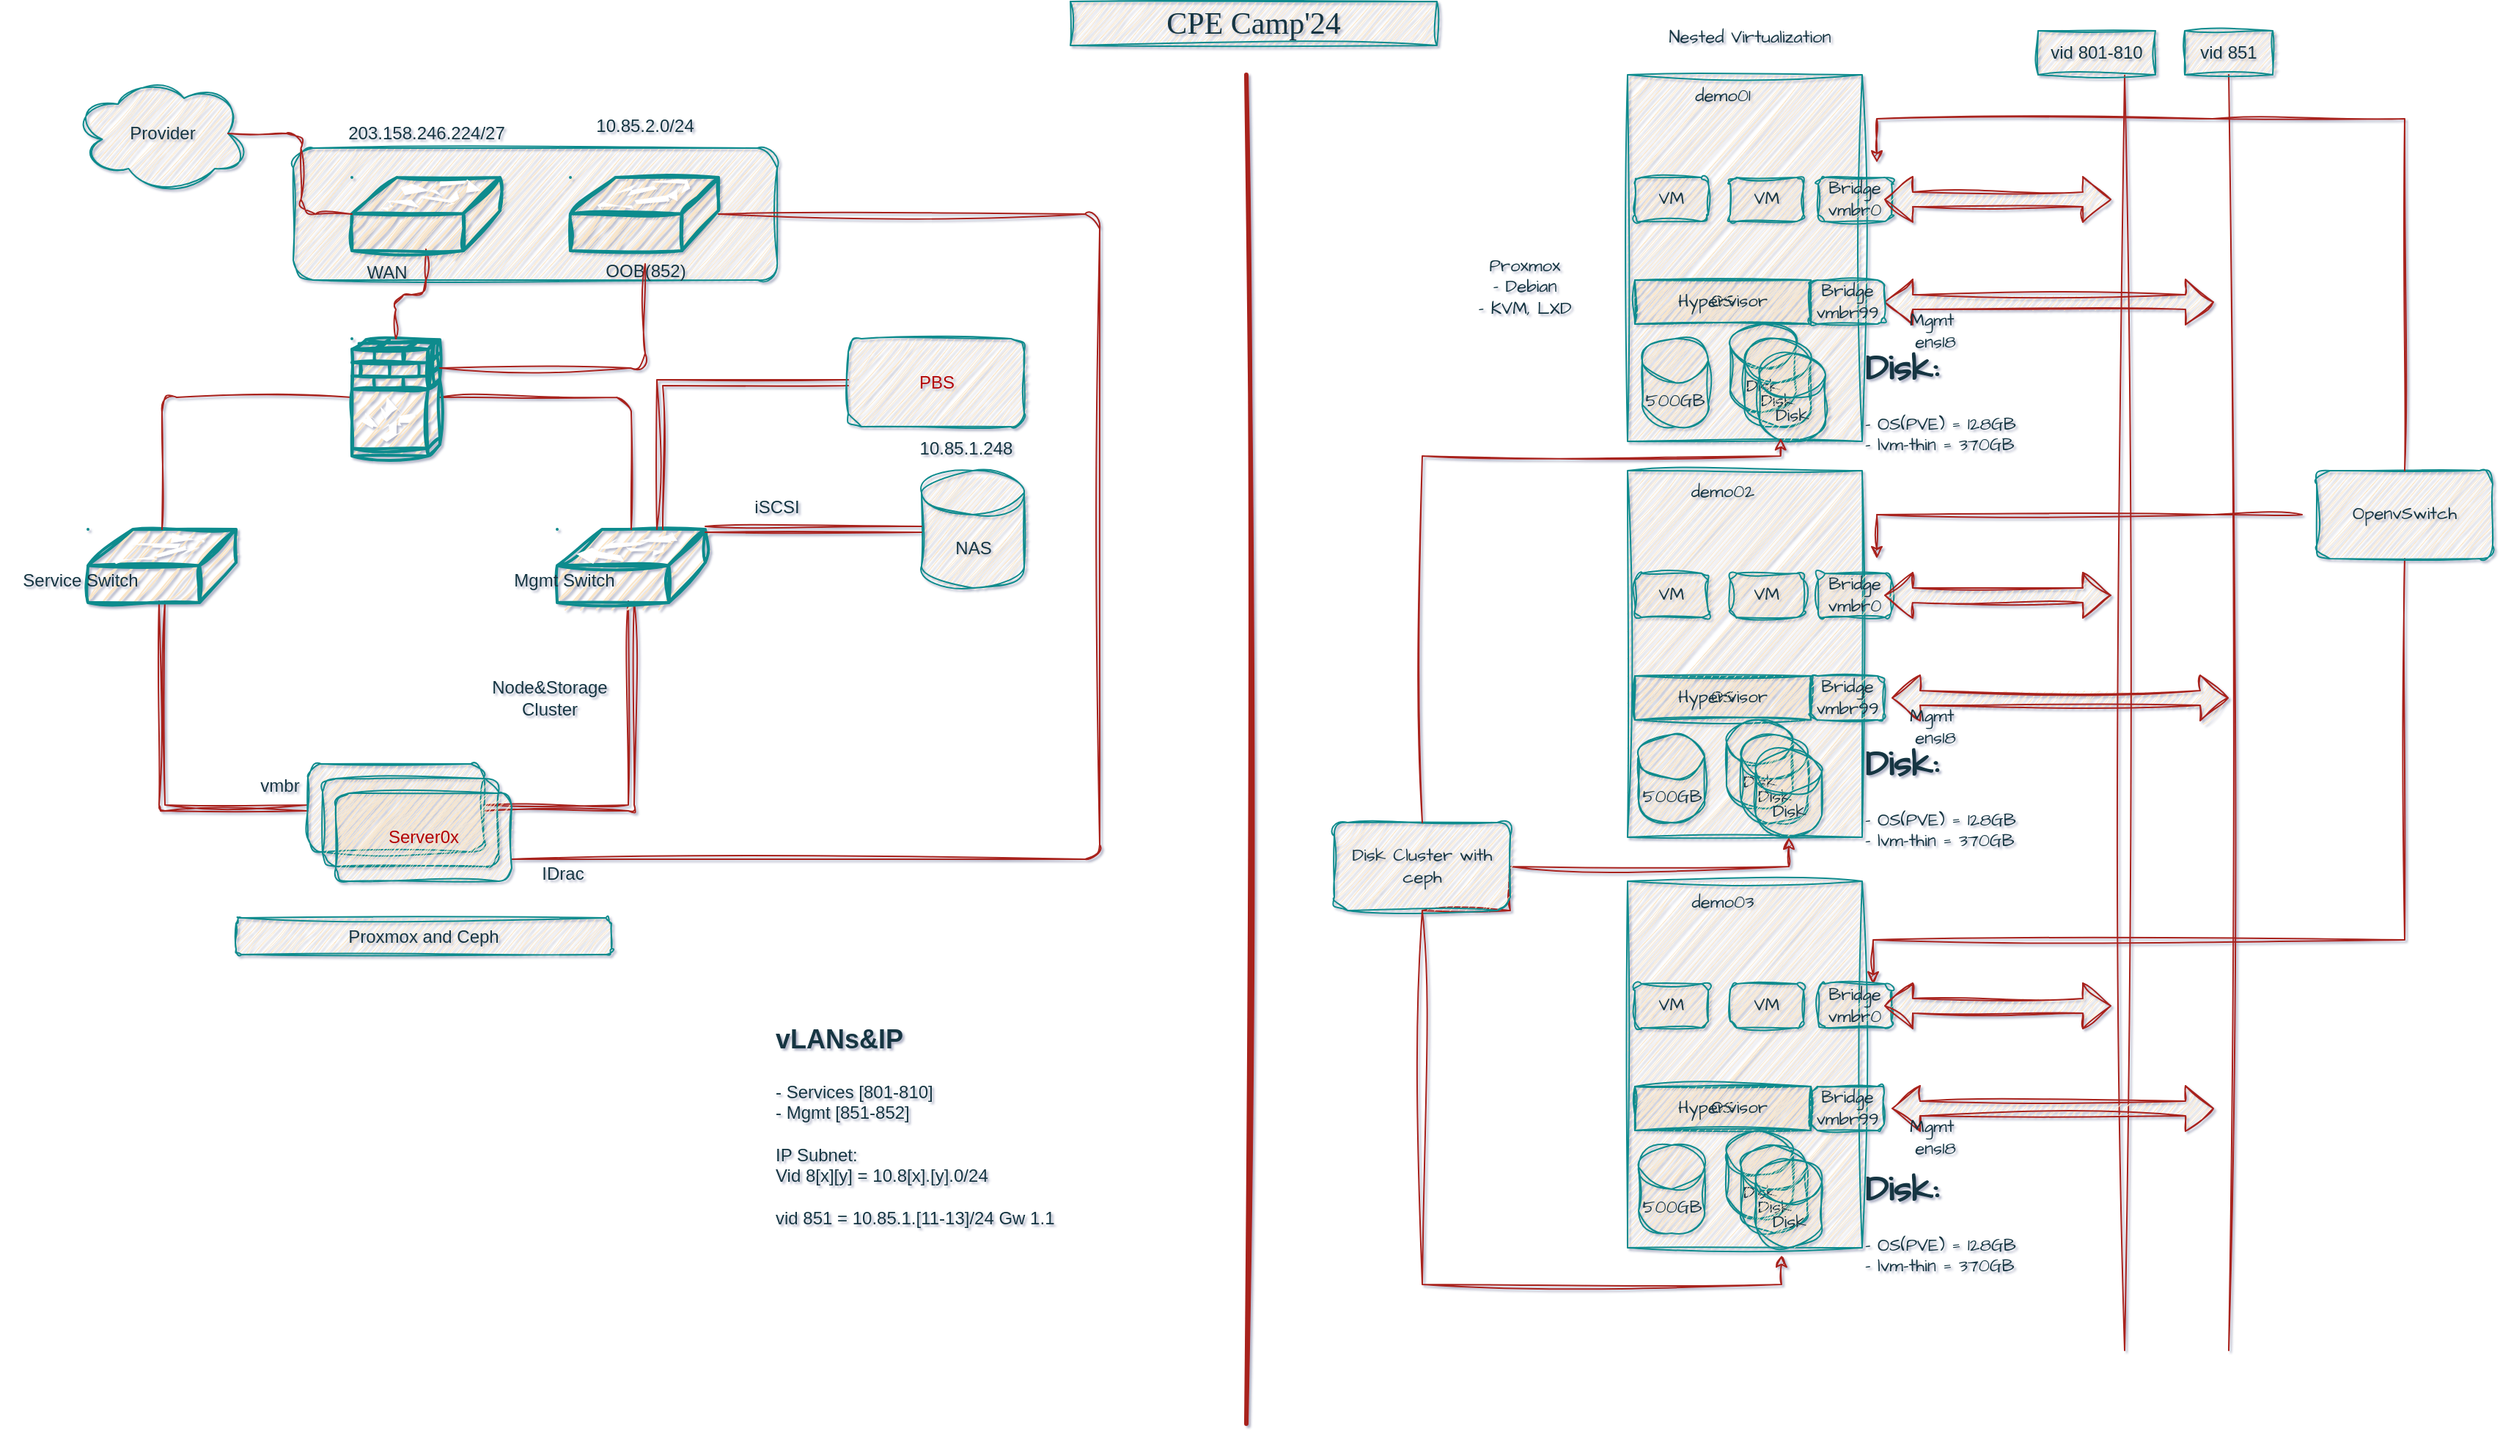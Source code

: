 <mxfile pages="2">
    <diagram name="Page-1" id="ztWUro-rzghUD-m8kAbv">
        <mxGraphModel dx="1951" dy="699" grid="1" gridSize="10" guides="1" tooltips="1" connect="1" arrows="1" fold="1" page="1" pageScale="1" pageWidth="827" pageHeight="1169" math="0" shadow="1">
            <root>
                <mxCell id="0"/>
                <mxCell id="1" parent="0"/>
                <mxCell id="xgEUcYKiECLJtQzR3duw-14" value="" style="rounded=1;whiteSpace=wrap;html=1;hachureGap=4;fontFamily=Architects Daughter;fontSource=https%3A%2F%2Ffonts.googleapis.com%2Fcss%3Ffamily%3DArchitects%2BDaughter;labelBackgroundColor=none;fillColor=#FAE5C7;strokeColor=#0F8B8D;fontColor=#143642;sketch=1;curveFitting=1;jiggle=2;" parent="1" vertex="1">
                    <mxGeometry x="-580" y="130" width="330" height="90" as="geometry"/>
                </mxCell>
                <mxCell id="AY0THH2m7d75gaI-gUGR-2" value="Provider" style="ellipse;shape=cloud;whiteSpace=wrap;html=1;rounded=1;labelBackgroundColor=none;fillColor=#FAE5C7;strokeColor=#0F8B8D;fontColor=#143642;sketch=1;curveFitting=1;jiggle=2;" parent="1" vertex="1">
                    <mxGeometry x="-729.5" y="80" width="120" height="80" as="geometry"/>
                </mxCell>
                <mxCell id="AY0THH2m7d75gaI-gUGR-12" style="edgeStyle=orthogonalEdgeStyle;rounded=1;orthogonalLoop=1;jettySize=auto;html=1;exitX=0.5;exitY=0.98;exitDx=0;exitDy=0;exitPerimeter=0;entryX=0;entryY=0.5;entryDx=0;entryDy=0;shape=link;labelBackgroundColor=none;strokeColor=#A8201A;fontColor=default;sketch=1;curveFitting=1;jiggle=2;" parent="1" source="AY0THH2m7d75gaI-gUGR-5" target="AY0THH2m7d75gaI-gUGR-8" edge="1">
                    <mxGeometry relative="1" as="geometry"/>
                </mxCell>
                <mxCell id="AY0THH2m7d75gaI-gUGR-5" value="" style="shape=mxgraph.cisco.switches.workgroup_switch;html=1;pointerEvents=1;dashed=0;fillColor=#FAE5C7;strokeColor=#0F8B8D;strokeWidth=2;verticalLabelPosition=bottom;verticalAlign=top;align=center;outlineConnect=0;rounded=1;labelBackgroundColor=none;fontColor=#143642;sketch=1;curveFitting=1;jiggle=2;" parent="1" vertex="1">
                    <mxGeometry x="-720" y="390" width="101" height="50" as="geometry"/>
                </mxCell>
                <mxCell id="AY0THH2m7d75gaI-gUGR-13" style="edgeStyle=orthogonalEdgeStyle;rounded=1;orthogonalLoop=1;jettySize=auto;html=1;exitX=0.5;exitY=0.98;exitDx=0;exitDy=0;exitPerimeter=0;entryX=1;entryY=0.5;entryDx=0;entryDy=0;shape=link;labelBackgroundColor=none;strokeColor=#A8201A;fontColor=default;sketch=1;curveFitting=1;jiggle=2;" parent="1" source="AY0THH2m7d75gaI-gUGR-6" target="AY0THH2m7d75gaI-gUGR-8" edge="1">
                    <mxGeometry relative="1" as="geometry"/>
                </mxCell>
                <mxCell id="AY0THH2m7d75gaI-gUGR-16" style="edgeStyle=orthogonalEdgeStyle;rounded=1;orthogonalLoop=1;jettySize=auto;html=1;entryX=1;entryY=0.75;entryDx=0;entryDy=0;endArrow=none;endFill=0;labelBackgroundColor=none;strokeColor=#A8201A;fontColor=default;sketch=1;curveFitting=1;jiggle=2;" parent="1" source="xgEUcYKiECLJtQzR3duw-11" target="AY0THH2m7d75gaI-gUGR-15" edge="1">
                    <mxGeometry relative="1" as="geometry">
                        <Array as="points">
                            <mxPoint x="-30" y="175"/>
                            <mxPoint x="-30" y="615"/>
                        </Array>
                    </mxGeometry>
                </mxCell>
                <mxCell id="AY0THH2m7d75gaI-gUGR-6" value="" style="shape=mxgraph.cisco.switches.workgroup_switch;html=1;pointerEvents=1;dashed=0;fillColor=#FAE5C7;strokeColor=#0F8B8D;strokeWidth=2;verticalLabelPosition=bottom;verticalAlign=top;align=center;outlineConnect=0;rounded=1;labelBackgroundColor=none;fontColor=#143642;sketch=1;curveFitting=1;jiggle=2;" parent="1" vertex="1">
                    <mxGeometry x="-400" y="390" width="101" height="50" as="geometry"/>
                </mxCell>
                <mxCell id="AY0THH2m7d75gaI-gUGR-10" style="edgeStyle=orthogonalEdgeStyle;rounded=1;orthogonalLoop=1;jettySize=auto;html=1;exitX=0;exitY=0.5;exitDx=0;exitDy=0;exitPerimeter=0;endArrow=none;endFill=0;labelBackgroundColor=none;strokeColor=#A8201A;fontColor=default;sketch=1;curveFitting=1;jiggle=2;" parent="1" source="AY0THH2m7d75gaI-gUGR-7" target="AY0THH2m7d75gaI-gUGR-5" edge="1">
                    <mxGeometry relative="1" as="geometry"/>
                </mxCell>
                <mxCell id="AY0THH2m7d75gaI-gUGR-11" style="edgeStyle=orthogonalEdgeStyle;rounded=1;orthogonalLoop=1;jettySize=auto;html=1;exitX=1;exitY=0.5;exitDx=0;exitDy=0;exitPerimeter=0;endArrow=none;endFill=0;labelBackgroundColor=none;strokeColor=#A8201A;fontColor=default;sketch=1;curveFitting=1;jiggle=2;" parent="1" source="AY0THH2m7d75gaI-gUGR-7" target="AY0THH2m7d75gaI-gUGR-6" edge="1">
                    <mxGeometry relative="1" as="geometry"/>
                </mxCell>
                <mxCell id="AY0THH2m7d75gaI-gUGR-7" value="" style="shape=mxgraph.cisco.security.ios_firewall;html=1;pointerEvents=1;dashed=0;fillColor=#FAE5C7;strokeColor=#0F8B8D;strokeWidth=2;verticalLabelPosition=bottom;verticalAlign=top;align=center;outlineConnect=0;rounded=1;labelBackgroundColor=none;fontColor=#143642;sketch=1;curveFitting=1;jiggle=2;" parent="1" vertex="1">
                    <mxGeometry x="-540" y="260" width="60" height="80" as="geometry"/>
                </mxCell>
                <mxCell id="AY0THH2m7d75gaI-gUGR-8" value="" style="rounded=1;whiteSpace=wrap;html=1;labelBackgroundColor=none;fillColor=#FAE5C7;strokeColor=#0F8B8D;fontColor=#143642;sketch=1;curveFitting=1;jiggle=2;" parent="1" vertex="1">
                    <mxGeometry x="-570" y="550" width="120" height="60" as="geometry"/>
                </mxCell>
                <mxCell id="AY0THH2m7d75gaI-gUGR-9" style="edgeStyle=orthogonalEdgeStyle;rounded=1;orthogonalLoop=1;jettySize=auto;html=1;exitX=0.5;exitY=0.98;exitDx=0;exitDy=0;exitPerimeter=0;entryX=0.5;entryY=0;entryDx=0;entryDy=0;entryPerimeter=0;endArrow=none;endFill=0;labelBackgroundColor=none;strokeColor=#A8201A;fontColor=default;sketch=1;curveFitting=1;jiggle=2;" parent="1" source="xgEUcYKiECLJtQzR3duw-8" target="AY0THH2m7d75gaI-gUGR-7" edge="1">
                    <mxGeometry relative="1" as="geometry">
                        <mxPoint x="-655" y="180" as="sourcePoint"/>
                    </mxGeometry>
                </mxCell>
                <mxCell id="AY0THH2m7d75gaI-gUGR-14" value="" style="rounded=1;whiteSpace=wrap;html=1;labelBackgroundColor=none;fillColor=#FAE5C7;strokeColor=#0F8B8D;fontColor=#143642;sketch=1;curveFitting=1;jiggle=2;" parent="1" vertex="1">
                    <mxGeometry x="-560" y="560" width="120" height="60" as="geometry"/>
                </mxCell>
                <mxCell id="AY0THH2m7d75gaI-gUGR-15" value="&lt;font color=&quot;#b30000&quot;&gt;Server0x&lt;/font&gt;" style="rounded=1;whiteSpace=wrap;html=1;fillColor=#FAE5C7;strokeColor=#0F8B8D;labelBackgroundColor=none;fontColor=#143642;sketch=1;curveFitting=1;jiggle=2;" parent="1" vertex="1">
                    <mxGeometry x="-551" y="570" width="120" height="60" as="geometry"/>
                </mxCell>
                <mxCell id="gH5XdHVikVQk0DPUbPM3-31" style="edgeStyle=orthogonalEdgeStyle;rounded=0;orthogonalLoop=1;jettySize=auto;html=1;entryX=0;entryY=0.5;entryDx=0;entryDy=0;shape=link;labelBackgroundColor=none;strokeColor=#A8201A;fontColor=default;sketch=1;curveFitting=1;jiggle=2;" parent="1" source="AY0THH2m7d75gaI-gUGR-6" target="gH5XdHVikVQk0DPUbPM3-30" edge="1">
                    <mxGeometry relative="1" as="geometry">
                        <Array as="points">
                            <mxPoint x="-330" y="290"/>
                        </Array>
                    </mxGeometry>
                </mxCell>
                <mxCell id="AY0THH2m7d75gaI-gUGR-17" value="Mgmt Switch" style="text;html=1;align=center;verticalAlign=middle;whiteSpace=wrap;rounded=1;labelBackgroundColor=none;fontColor=#143642;sketch=1;curveFitting=1;jiggle=2;" parent="1" vertex="1">
                    <mxGeometry x="-450" y="410" width="110" height="30" as="geometry"/>
                </mxCell>
                <mxCell id="AY0THH2m7d75gaI-gUGR-18" value="Service Switch" style="text;html=1;align=center;verticalAlign=middle;whiteSpace=wrap;rounded=1;labelBackgroundColor=none;fontColor=#143642;sketch=1;curveFitting=1;jiggle=2;" parent="1" vertex="1">
                    <mxGeometry x="-780" y="410" width="110" height="30" as="geometry"/>
                </mxCell>
                <mxCell id="AY0THH2m7d75gaI-gUGR-19" value="Node&amp;amp;Storage&lt;div&gt;Cluster&lt;/div&gt;" style="text;html=1;align=center;verticalAlign=middle;whiteSpace=wrap;rounded=1;labelBackgroundColor=none;fontColor=#143642;sketch=1;curveFitting=1;jiggle=2;" parent="1" vertex="1">
                    <mxGeometry x="-460" y="490" width="110" height="30" as="geometry"/>
                </mxCell>
                <mxCell id="AY0THH2m7d75gaI-gUGR-21" value="WAN" style="text;html=1;align=center;verticalAlign=middle;whiteSpace=wrap;rounded=1;labelBackgroundColor=none;fontColor=#143642;sketch=1;curveFitting=1;jiggle=2;" parent="1" vertex="1">
                    <mxGeometry x="-551" y="200" width="70" height="30" as="geometry"/>
                </mxCell>
                <mxCell id="AY0THH2m7d75gaI-gUGR-22" value="IDrac" style="text;html=1;align=center;verticalAlign=middle;whiteSpace=wrap;rounded=1;labelBackgroundColor=none;fontColor=#143642;sketch=1;curveFitting=1;jiggle=2;" parent="1" vertex="1">
                    <mxGeometry x="-431" y="610" width="70" height="30" as="geometry"/>
                </mxCell>
                <mxCell id="AY0THH2m7d75gaI-gUGR-23" value="&lt;h1 style=&quot;margin-top: 0px;&quot;&gt;&lt;font style=&quot;font-size: 18px;&quot;&gt;vLANs&amp;amp;IP&lt;/font&gt;&lt;/h1&gt;&lt;div&gt;- Services [801-810]&lt;/div&gt;&lt;div&gt;- Mgmt [851-852]&lt;/div&gt;&lt;div&gt;&lt;br&gt;&lt;/div&gt;&lt;div&gt;IP Subnet:&lt;/div&gt;&lt;div&gt;Vid 8[x][y] = 10.8[x].[y].0/24&lt;/div&gt;&lt;div&gt;&lt;br&gt;&lt;/div&gt;&lt;div&gt;vid 851 = 10.85.1.[11-13]/24 Gw 1.1&lt;/div&gt;" style="text;html=1;whiteSpace=wrap;overflow=hidden;rounded=1;labelBackgroundColor=none;fontColor=#143642;sketch=1;curveFitting=1;jiggle=2;" parent="1" vertex="1">
                    <mxGeometry x="-253" y="715" width="223" height="180" as="geometry"/>
                </mxCell>
                <mxCell id="3" value="Proxmox and Ceph" style="rounded=1;whiteSpace=wrap;html=1;labelBackgroundColor=none;fillColor=#FAE5C7;strokeColor=#0F8B8D;fontColor=#143642;sketch=1;curveFitting=1;jiggle=2;" parent="1" vertex="1">
                    <mxGeometry x="-619" y="655" width="256" height="25" as="geometry"/>
                </mxCell>
                <mxCell id="4" value="NAS" style="shape=cylinder3;whiteSpace=wrap;html=1;boundedLbl=1;backgroundOutline=1;size=15;rounded=1;labelBackgroundColor=none;fillColor=#FAE5C7;strokeColor=#0F8B8D;fontColor=#143642;sketch=1;curveFitting=1;jiggle=2;" parent="1" vertex="1">
                    <mxGeometry x="-151.5" y="350" width="70" height="80" as="geometry"/>
                </mxCell>
                <mxCell id="5" value="" style="endArrow=none;html=1;entryX=0;entryY=0.5;entryDx=0;entryDy=0;entryPerimeter=0;exitX=1;exitY=0;exitDx=0;exitDy=0;exitPerimeter=0;shape=link;rounded=1;labelBackgroundColor=none;strokeColor=#A8201A;fontColor=default;sketch=1;curveFitting=1;jiggle=2;" parent="1" source="AY0THH2m7d75gaI-gUGR-6" target="4" edge="1">
                    <mxGeometry width="50" height="50" relative="1" as="geometry">
                        <mxPoint x="-440" y="520" as="sourcePoint"/>
                        <mxPoint x="-390" y="470" as="targetPoint"/>
                    </mxGeometry>
                </mxCell>
                <mxCell id="7" value="vmbr" style="text;html=1;strokeColor=none;fillColor=none;align=center;verticalAlign=middle;whiteSpace=wrap;rounded=1;labelBackgroundColor=none;fontColor=#143642;sketch=1;curveFitting=1;jiggle=2;" parent="1" vertex="1">
                    <mxGeometry x="-619" y="550" width="60" height="30" as="geometry"/>
                </mxCell>
                <mxCell id="8" value="iSCSI" style="text;html=1;strokeColor=none;fillColor=none;align=center;verticalAlign=middle;whiteSpace=wrap;rounded=1;labelBackgroundColor=none;fontColor=#143642;sketch=1;curveFitting=1;jiggle=2;" parent="1" vertex="1">
                    <mxGeometry x="-280" y="360" width="60" height="30" as="geometry"/>
                </mxCell>
                <mxCell id="-3gjhVd2e0U2qaBxWlYf-8" value="" style="rounded=0;whiteSpace=wrap;html=1;hachureGap=4;fontFamily=Architects Daughter;fontSource=https%3A%2F%2Ffonts.googleapis.com%2Fcss%3Ffamily%3DArchitects%2BDaughter;labelBackgroundColor=none;fillColor=#FAE5C7;strokeColor=#0F8B8D;fontColor=#143642;sketch=1;curveFitting=1;jiggle=2;" parent="1" vertex="1">
                    <mxGeometry x="330" y="80" width="160" height="250" as="geometry"/>
                </mxCell>
                <mxCell id="-3gjhVd2e0U2qaBxWlYf-9" value="demo01" style="text;html=1;align=center;verticalAlign=middle;whiteSpace=wrap;rounded=0;fontFamily=Architects Daughter;fontSource=https%3A%2F%2Ffonts.googleapis.com%2Fcss%3Ffamily%3DArchitects%2BDaughter;labelBackgroundColor=none;fontColor=#143642;sketch=1;curveFitting=1;jiggle=2;" parent="1" vertex="1">
                    <mxGeometry x="350" y="80" width="90" height="30" as="geometry"/>
                </mxCell>
                <mxCell id="-3gjhVd2e0U2qaBxWlYf-10" value="500GB" style="shape=cylinder3;whiteSpace=wrap;html=1;boundedLbl=1;backgroundOutline=1;size=15;hachureGap=4;fontFamily=Architects Daughter;fontSource=https%3A%2F%2Ffonts.googleapis.com%2Fcss%3Ffamily%3DArchitects%2BDaughter;labelBackgroundColor=none;fillColor=#FAE5C7;strokeColor=#0F8B8D;fontColor=#143642;sketch=1;curveFitting=1;jiggle=2;" parent="1" vertex="1">
                    <mxGeometry x="340" y="260" width="45" height="60" as="geometry"/>
                </mxCell>
                <mxCell id="-3gjhVd2e0U2qaBxWlYf-12" value="" style="shape=flexArrow;endArrow=classic;startArrow=classic;html=1;rounded=0;hachureGap=4;fontFamily=Architects Daughter;fontSource=https%3A%2F%2Ffonts.googleapis.com%2Fcss%3Ffamily%3DArchitects%2BDaughter;labelBackgroundColor=none;strokeColor=#A8201A;fontColor=default;exitX=1;exitY=0.5;exitDx=0;exitDy=0;fillColor=#FAE5C7;sketch=1;curveFitting=1;jiggle=2;" parent="1" source="-3gjhVd2e0U2qaBxWlYf-23" edge="1">
                    <mxGeometry width="100" height="100" relative="1" as="geometry">
                        <mxPoint x="490" y="234.66" as="sourcePoint"/>
                        <mxPoint x="730" y="235" as="targetPoint"/>
                    </mxGeometry>
                </mxCell>
                <mxCell id="-3gjhVd2e0U2qaBxWlYf-13" value="OS" style="rounded=0;whiteSpace=wrap;html=1;hachureGap=4;fontFamily=Architects Daughter;fontSource=https%3A%2F%2Ffonts.googleapis.com%2Fcss%3Ffamily%3DArchitects%2BDaughter;labelBackgroundColor=none;fillColor=#FAE5C7;strokeColor=#0F8B8D;fontColor=#143642;sketch=1;curveFitting=1;jiggle=2;" parent="1" vertex="1">
                    <mxGeometry x="335" y="220" width="120" height="30" as="geometry"/>
                </mxCell>
                <mxCell id="-3gjhVd2e0U2qaBxWlYf-14" value="Hypervisor" style="rounded=0;whiteSpace=wrap;html=1;hachureGap=4;fontFamily=Architects Daughter;fontSource=https%3A%2F%2Ffonts.googleapis.com%2Fcss%3Ffamily%3DArchitects%2BDaughter;labelBackgroundColor=none;fillColor=#FAE5C7;strokeColor=#0F8B8D;fontColor=#143642;sketch=1;curveFitting=1;jiggle=2;" parent="1" vertex="1">
                    <mxGeometry x="335" y="220" width="120" height="30" as="geometry"/>
                </mxCell>
                <mxCell id="-3gjhVd2e0U2qaBxWlYf-15" value="VM" style="rounded=1;whiteSpace=wrap;html=1;hachureGap=4;fontFamily=Architects Daughter;fontSource=https%3A%2F%2Ffonts.googleapis.com%2Fcss%3Ffamily%3DArchitects%2BDaughter;labelBackgroundColor=none;fillColor=#FAE5C7;strokeColor=#0F8B8D;fontColor=#143642;sketch=1;curveFitting=1;jiggle=2;" parent="1" vertex="1">
                    <mxGeometry x="335" y="150" width="50" height="30" as="geometry"/>
                </mxCell>
                <mxCell id="-3gjhVd2e0U2qaBxWlYf-16" value="VM" style="rounded=1;whiteSpace=wrap;html=1;hachureGap=4;fontFamily=Architects Daughter;fontSource=https%3A%2F%2Ffonts.googleapis.com%2Fcss%3Ffamily%3DArchitects%2BDaughter;labelBackgroundColor=none;fillColor=#FAE5C7;strokeColor=#0F8B8D;fontColor=#143642;sketch=1;curveFitting=1;jiggle=2;" parent="1" vertex="1">
                    <mxGeometry x="400" y="150" width="50" height="30" as="geometry"/>
                </mxCell>
                <mxCell id="-3gjhVd2e0U2qaBxWlYf-17" value="Mgmt&amp;nbsp;&lt;div&gt;ens18&lt;/div&gt;" style="text;html=1;align=center;verticalAlign=middle;whiteSpace=wrap;rounded=0;fontFamily=Architects Daughter;fontSource=https%3A%2F%2Ffonts.googleapis.com%2Fcss%3Ffamily%3DArchitects%2BDaughter;labelBackgroundColor=none;fontColor=#143642;sketch=1;curveFitting=1;jiggle=2;" parent="1" vertex="1">
                    <mxGeometry x="510" y="240" width="60" height="30" as="geometry"/>
                </mxCell>
                <mxCell id="-3gjhVd2e0U2qaBxWlYf-18" value="Nested Virtualization" style="text;html=1;align=center;verticalAlign=middle;whiteSpace=wrap;rounded=0;fontFamily=Architects Daughter;fontSource=https%3A%2F%2Ffonts.googleapis.com%2Fcss%3Ffamily%3DArchitects%2BDaughter;labelBackgroundColor=none;fontColor=#143642;sketch=1;curveFitting=1;jiggle=2;" parent="1" vertex="1">
                    <mxGeometry x="344" y="40" width="139" height="30" as="geometry"/>
                </mxCell>
                <mxCell id="-3gjhVd2e0U2qaBxWlYf-19" value="Proxmox&lt;div&gt;- Debian&lt;/div&gt;&lt;div&gt;- KVM, LXD&lt;/div&gt;" style="text;html=1;align=center;verticalAlign=middle;whiteSpace=wrap;rounded=0;fontFamily=Architects Daughter;fontSource=https%3A%2F%2Ffonts.googleapis.com%2Fcss%3Ffamily%3DArchitects%2BDaughter;labelBackgroundColor=none;fontColor=#143642;sketch=1;curveFitting=1;jiggle=2;" parent="1" vertex="1">
                    <mxGeometry x="210" y="200" width="100" height="50" as="geometry"/>
                </mxCell>
                <mxCell id="-3gjhVd2e0U2qaBxWlYf-22" value="&lt;h1 style=&quot;margin-top: 0px;&quot;&gt;Disk:&lt;/h1&gt;&lt;div&gt;- OS(PVE) = 128GB&lt;/div&gt;&lt;div&gt;- lvm-thin = 370GB&lt;/div&gt;" style="text;html=1;whiteSpace=wrap;overflow=hidden;rounded=0;fontFamily=Architects Daughter;fontSource=https%3A%2F%2Ffonts.googleapis.com%2Fcss%3Ffamily%3DArchitects%2BDaughter;labelBackgroundColor=none;fontColor=#143642;sketch=1;curveFitting=1;jiggle=2;" parent="1" vertex="1">
                    <mxGeometry x="490" y="260" width="180" height="80" as="geometry"/>
                </mxCell>
                <mxCell id="-3gjhVd2e0U2qaBxWlYf-23" value="Bridge&lt;div&gt;vmbr99&lt;/div&gt;" style="rounded=1;whiteSpace=wrap;html=1;hachureGap=4;fontFamily=Architects Daughter;fontSource=https%3A%2F%2Ffonts.googleapis.com%2Fcss%3Ffamily%3DArchitects%2BDaughter;labelBackgroundColor=none;fillColor=#FAE5C7;strokeColor=#0F8B8D;fontColor=#143642;sketch=1;curveFitting=1;jiggle=2;" parent="1" vertex="1">
                    <mxGeometry x="455" y="220" width="50" height="30" as="geometry"/>
                </mxCell>
                <mxCell id="-3gjhVd2e0U2qaBxWlYf-25" value="" style="rounded=0;whiteSpace=wrap;html=1;hachureGap=4;fontFamily=Architects Daughter;fontSource=https%3A%2F%2Ffonts.googleapis.com%2Fcss%3Ffamily%3DArchitects%2BDaughter;labelBackgroundColor=none;fillColor=#FAE5C7;strokeColor=#0F8B8D;fontColor=#143642;sketch=1;curveFitting=1;jiggle=2;" parent="1" vertex="1">
                    <mxGeometry x="330" y="350" width="160" height="250" as="geometry"/>
                </mxCell>
                <mxCell id="-3gjhVd2e0U2qaBxWlYf-26" value="demo02" style="text;html=1;align=center;verticalAlign=middle;whiteSpace=wrap;rounded=0;fontFamily=Architects Daughter;fontSource=https%3A%2F%2Ffonts.googleapis.com%2Fcss%3Ffamily%3DArchitects%2BDaughter;labelBackgroundColor=none;fontColor=#143642;sketch=1;curveFitting=1;jiggle=2;" parent="1" vertex="1">
                    <mxGeometry x="350" y="350" width="90" height="30" as="geometry"/>
                </mxCell>
                <mxCell id="-3gjhVd2e0U2qaBxWlYf-28" value="" style="shape=flexArrow;endArrow=classic;startArrow=classic;html=1;rounded=0;hachureGap=4;fontFamily=Architects Daughter;fontSource=https%3A%2F%2Ffonts.googleapis.com%2Fcss%3Ffamily%3DArchitects%2BDaughter;labelBackgroundColor=none;strokeColor=#A8201A;fontColor=default;fillColor=#FAE5C7;sketch=1;curveFitting=1;jiggle=2;" parent="1" edge="1">
                    <mxGeometry width="100" height="100" relative="1" as="geometry">
                        <mxPoint x="510" y="505" as="sourcePoint"/>
                        <mxPoint x="740" y="505" as="targetPoint"/>
                    </mxGeometry>
                </mxCell>
                <mxCell id="-3gjhVd2e0U2qaBxWlYf-29" value="OS" style="rounded=0;whiteSpace=wrap;html=1;hachureGap=4;fontFamily=Architects Daughter;fontSource=https%3A%2F%2Ffonts.googleapis.com%2Fcss%3Ffamily%3DArchitects%2BDaughter;labelBackgroundColor=none;fillColor=#FAE5C7;strokeColor=#0F8B8D;fontColor=#143642;sketch=1;curveFitting=1;jiggle=2;" parent="1" vertex="1">
                    <mxGeometry x="335" y="490" width="120" height="30" as="geometry"/>
                </mxCell>
                <mxCell id="-3gjhVd2e0U2qaBxWlYf-30" value="Hypervisor" style="rounded=0;whiteSpace=wrap;html=1;hachureGap=4;fontFamily=Architects Daughter;fontSource=https%3A%2F%2Ffonts.googleapis.com%2Fcss%3Ffamily%3DArchitects%2BDaughter;labelBackgroundColor=none;fillColor=#FAE5C7;strokeColor=#0F8B8D;fontColor=#143642;sketch=1;curveFitting=1;jiggle=2;" parent="1" vertex="1">
                    <mxGeometry x="335" y="490" width="120" height="30" as="geometry"/>
                </mxCell>
                <mxCell id="-3gjhVd2e0U2qaBxWlYf-31" value="VM" style="rounded=1;whiteSpace=wrap;html=1;hachureGap=4;fontFamily=Architects Daughter;fontSource=https%3A%2F%2Ffonts.googleapis.com%2Fcss%3Ffamily%3DArchitects%2BDaughter;labelBackgroundColor=none;fillColor=#FAE5C7;strokeColor=#0F8B8D;fontColor=#143642;sketch=1;curveFitting=1;jiggle=2;" parent="1" vertex="1">
                    <mxGeometry x="335" y="420" width="50" height="30" as="geometry"/>
                </mxCell>
                <mxCell id="-3gjhVd2e0U2qaBxWlYf-32" value="VM" style="rounded=1;whiteSpace=wrap;html=1;hachureGap=4;fontFamily=Architects Daughter;fontSource=https%3A%2F%2Ffonts.googleapis.com%2Fcss%3Ffamily%3DArchitects%2BDaughter;labelBackgroundColor=none;fillColor=#FAE5C7;strokeColor=#0F8B8D;fontColor=#143642;sketch=1;curveFitting=1;jiggle=2;" parent="1" vertex="1">
                    <mxGeometry x="400" y="420" width="50" height="30" as="geometry"/>
                </mxCell>
                <mxCell id="-3gjhVd2e0U2qaBxWlYf-33" value="Mgmt&amp;nbsp;&lt;div&gt;ens18&lt;/div&gt;" style="text;html=1;align=center;verticalAlign=middle;whiteSpace=wrap;rounded=0;fontFamily=Architects Daughter;fontSource=https%3A%2F%2Ffonts.googleapis.com%2Fcss%3Ffamily%3DArchitects%2BDaughter;labelBackgroundColor=none;fontColor=#143642;sketch=1;curveFitting=1;jiggle=2;" parent="1" vertex="1">
                    <mxGeometry x="510" y="510" width="60" height="30" as="geometry"/>
                </mxCell>
                <mxCell id="-3gjhVd2e0U2qaBxWlYf-34" value="Bridge&lt;div&gt;vmbr99&lt;/div&gt;" style="rounded=1;whiteSpace=wrap;html=1;hachureGap=4;fontFamily=Architects Daughter;fontSource=https%3A%2F%2Ffonts.googleapis.com%2Fcss%3Ffamily%3DArchitects%2BDaughter;labelBackgroundColor=none;fillColor=#FAE5C7;strokeColor=#0F8B8D;fontColor=#143642;sketch=1;curveFitting=1;jiggle=2;" parent="1" vertex="1">
                    <mxGeometry x="455" y="490" width="50" height="30" as="geometry"/>
                </mxCell>
                <mxCell id="-3gjhVd2e0U2qaBxWlYf-35" value="" style="endArrow=none;html=1;rounded=0;hachureGap=4;fontFamily=Architects Daughter;fontSource=https%3A%2F%2Ffonts.googleapis.com%2Fcss%3Ffamily%3DArchitects%2BDaughter;labelBackgroundColor=none;strokeColor=#A8201A;fontColor=default;sketch=1;curveFitting=1;jiggle=2;" parent="1" edge="1">
                    <mxGeometry width="50" height="50" relative="1" as="geometry">
                        <mxPoint x="669" y="950" as="sourcePoint"/>
                        <mxPoint x="669" y="80" as="targetPoint"/>
                    </mxGeometry>
                </mxCell>
                <mxCell id="-3gjhVd2e0U2qaBxWlYf-36" value="&lt;h1 style=&quot;margin-top: 0px;&quot;&gt;Disk:&lt;/h1&gt;&lt;div&gt;- OS(PVE) = 128GB&lt;/div&gt;&lt;div&gt;- lvm-thin = 370GB&lt;/div&gt;" style="text;html=1;whiteSpace=wrap;overflow=hidden;rounded=0;fontFamily=Architects Daughter;fontSource=https%3A%2F%2Ffonts.googleapis.com%2Fcss%3Ffamily%3DArchitects%2BDaughter;labelBackgroundColor=none;fontColor=#143642;sketch=1;curveFitting=1;jiggle=2;" parent="1" vertex="1">
                    <mxGeometry x="490" y="530" width="180" height="80" as="geometry"/>
                </mxCell>
                <mxCell id="-3gjhVd2e0U2qaBxWlYf-55" style="edgeStyle=orthogonalEdgeStyle;rounded=0;hachureGap=4;orthogonalLoop=1;jettySize=auto;html=1;strokeColor=#A8201A;fontFamily=Architects Daughter;fontSource=https%3A%2F%2Ffonts.googleapis.com%2Fcss%3Ffamily%3DArchitects%2BDaughter;fontColor=default;fillColor=#FAE5C7;labelBackgroundColor=none;sketch=1;curveFitting=1;jiggle=2;" parent="1" edge="1">
                    <mxGeometry relative="1" as="geometry">
                        <mxPoint x="500" y="410" as="targetPoint"/>
                        <Array as="points">
                            <mxPoint x="729" y="380"/>
                            <mxPoint x="500" y="380"/>
                            <mxPoint x="500" y="410"/>
                        </Array>
                        <mxPoint x="790" y="380" as="sourcePoint"/>
                    </mxGeometry>
                </mxCell>
                <mxCell id="gH5XdHVikVQk0DPUbPM3-29" style="edgeStyle=orthogonalEdgeStyle;rounded=0;orthogonalLoop=1;jettySize=auto;html=1;entryX=0.75;entryY=0;entryDx=0;entryDy=0;fillColor=#FAE5C7;strokeColor=#A8201A;labelBackgroundColor=none;fontColor=default;sketch=1;curveFitting=1;jiggle=2;" parent="1" source="-3gjhVd2e0U2qaBxWlYf-38" target="gH5XdHVikVQk0DPUbPM3-21" edge="1">
                    <mxGeometry relative="1" as="geometry">
                        <Array as="points">
                            <mxPoint x="860" y="670"/>
                            <mxPoint x="498" y="670"/>
                        </Array>
                    </mxGeometry>
                </mxCell>
                <mxCell id="-3gjhVd2e0U2qaBxWlYf-38" value="OpenvSwitch" style="rounded=1;whiteSpace=wrap;html=1;hachureGap=4;fontFamily=Architects Daughter;fontSource=https%3A%2F%2Ffonts.googleapis.com%2Fcss%3Ffamily%3DArchitects%2BDaughter;fillColor=#FAE5C7;strokeColor=#0F8B8D;labelBackgroundColor=none;fontColor=#143642;sketch=1;curveFitting=1;jiggle=2;" parent="1" vertex="1">
                    <mxGeometry x="800" y="350" width="120" height="60" as="geometry"/>
                </mxCell>
                <mxCell id="-3gjhVd2e0U2qaBxWlYf-39" style="edgeStyle=orthogonalEdgeStyle;rounded=0;hachureGap=4;orthogonalLoop=1;jettySize=auto;html=1;exitX=0.5;exitY=0;exitDx=0;exitDy=0;fontFamily=Architects Daughter;fontSource=https%3A%2F%2Ffonts.googleapis.com%2Fcss%3Ffamily%3DArchitects%2BDaughter;labelBackgroundColor=none;strokeColor=#A8201A;fontColor=default;sketch=1;curveFitting=1;jiggle=2;" parent="1" source="-3gjhVd2e0U2qaBxWlYf-38" edge="1">
                    <mxGeometry relative="1" as="geometry">
                        <mxPoint x="500" y="140" as="targetPoint"/>
                        <Array as="points">
                            <mxPoint x="729" y="110"/>
                            <mxPoint x="500" y="110"/>
                            <mxPoint x="500" y="130"/>
                        </Array>
                    </mxGeometry>
                </mxCell>
                <mxCell id="-3gjhVd2e0U2qaBxWlYf-40" value="Bridge&lt;div&gt;vmbr0&lt;/div&gt;" style="rounded=1;whiteSpace=wrap;html=1;hachureGap=4;fontFamily=Architects Daughter;fontSource=https%3A%2F%2Ffonts.googleapis.com%2Fcss%3Ffamily%3DArchitects%2BDaughter;labelBackgroundColor=none;fillColor=#FAE5C7;strokeColor=#0F8B8D;fontColor=#143642;sketch=1;curveFitting=1;jiggle=2;" parent="1" vertex="1">
                    <mxGeometry x="460" y="150" width="50" height="30" as="geometry"/>
                </mxCell>
                <mxCell id="-3gjhVd2e0U2qaBxWlYf-41" value="Disk" style="shape=cylinder3;whiteSpace=wrap;html=1;boundedLbl=1;backgroundOutline=1;size=15;hachureGap=4;fontFamily=Architects Daughter;fontSource=https%3A%2F%2Ffonts.googleapis.com%2Fcss%3Ffamily%3DArchitects%2BDaughter;labelBackgroundColor=none;fillColor=#FAE5C7;strokeColor=#0F8B8D;fontColor=#143642;sketch=1;curveFitting=1;jiggle=2;" parent="1" vertex="1">
                    <mxGeometry x="400" y="250" width="45" height="60" as="geometry"/>
                </mxCell>
                <mxCell id="-3gjhVd2e0U2qaBxWlYf-43" value="Disk" style="shape=cylinder3;whiteSpace=wrap;html=1;boundedLbl=1;backgroundOutline=1;size=15;hachureGap=4;fontFamily=Architects Daughter;fontSource=https%3A%2F%2Ffonts.googleapis.com%2Fcss%3Ffamily%3DArchitects%2BDaughter;labelBackgroundColor=none;fillColor=#FAE5C7;strokeColor=#0F8B8D;fontColor=#143642;sketch=1;curveFitting=1;jiggle=2;" parent="1" vertex="1">
                    <mxGeometry x="410" y="260" width="45" height="60" as="geometry"/>
                </mxCell>
                <mxCell id="-3gjhVd2e0U2qaBxWlYf-44" value="Disk" style="shape=cylinder3;whiteSpace=wrap;html=1;boundedLbl=1;backgroundOutline=1;size=15;hachureGap=4;fontFamily=Architects Daughter;fontSource=https%3A%2F%2Ffonts.googleapis.com%2Fcss%3Ffamily%3DArchitects%2BDaughter;labelBackgroundColor=none;fillColor=#FAE5C7;strokeColor=#0F8B8D;fontColor=#143642;sketch=1;curveFitting=1;jiggle=2;" parent="1" vertex="1">
                    <mxGeometry x="420" y="270" width="45" height="60" as="geometry"/>
                </mxCell>
                <mxCell id="-3gjhVd2e0U2qaBxWlYf-45" value="500GB" style="shape=cylinder3;whiteSpace=wrap;html=1;boundedLbl=1;backgroundOutline=1;size=15;hachureGap=4;fontFamily=Architects Daughter;fontSource=https%3A%2F%2Ffonts.googleapis.com%2Fcss%3Ffamily%3DArchitects%2BDaughter;labelBackgroundColor=none;fillColor=#FAE5C7;strokeColor=#0F8B8D;fontColor=#143642;sketch=1;curveFitting=1;jiggle=2;" parent="1" vertex="1">
                    <mxGeometry x="337.5" y="530" width="45" height="60" as="geometry"/>
                </mxCell>
                <mxCell id="-3gjhVd2e0U2qaBxWlYf-46" value="Disk" style="shape=cylinder3;whiteSpace=wrap;html=1;boundedLbl=1;backgroundOutline=1;size=15;hachureGap=4;fontFamily=Architects Daughter;fontSource=https%3A%2F%2Ffonts.googleapis.com%2Fcss%3Ffamily%3DArchitects%2BDaughter;labelBackgroundColor=none;fillColor=#FAE5C7;strokeColor=#0F8B8D;fontColor=#143642;sketch=1;curveFitting=1;jiggle=2;" parent="1" vertex="1">
                    <mxGeometry x="397.5" y="520" width="45" height="60" as="geometry"/>
                </mxCell>
                <mxCell id="-3gjhVd2e0U2qaBxWlYf-47" value="Disk" style="shape=cylinder3;whiteSpace=wrap;html=1;boundedLbl=1;backgroundOutline=1;size=15;hachureGap=4;fontFamily=Architects Daughter;fontSource=https%3A%2F%2Ffonts.googleapis.com%2Fcss%3Ffamily%3DArchitects%2BDaughter;labelBackgroundColor=none;fillColor=#FAE5C7;strokeColor=#0F8B8D;fontColor=#143642;sketch=1;curveFitting=1;jiggle=2;" parent="1" vertex="1">
                    <mxGeometry x="407.5" y="530" width="45" height="60" as="geometry"/>
                </mxCell>
                <mxCell id="-3gjhVd2e0U2qaBxWlYf-48" value="Disk" style="shape=cylinder3;whiteSpace=wrap;html=1;boundedLbl=1;backgroundOutline=1;size=15;hachureGap=4;fontFamily=Architects Daughter;fontSource=https%3A%2F%2Ffonts.googleapis.com%2Fcss%3Ffamily%3DArchitects%2BDaughter;labelBackgroundColor=none;fillColor=#FAE5C7;strokeColor=#0F8B8D;fontColor=#143642;sketch=1;curveFitting=1;jiggle=2;" parent="1" vertex="1">
                    <mxGeometry x="417.5" y="540" width="45" height="60" as="geometry"/>
                </mxCell>
                <mxCell id="-3gjhVd2e0U2qaBxWlYf-51" style="edgeStyle=orthogonalEdgeStyle;rounded=0;hachureGap=4;orthogonalLoop=1;jettySize=auto;html=1;exitX=0.5;exitY=1;exitDx=0;exitDy=0;strokeColor=#A8201A;fontFamily=Architects Daughter;fontSource=https%3A%2F%2Ffonts.googleapis.com%2Fcss%3Ffamily%3DArchitects%2BDaughter;fontColor=default;fillColor=#FAE5C7;entryX=0.5;entryY=1;entryDx=0;entryDy=0;entryPerimeter=0;labelBackgroundColor=none;sketch=1;curveFitting=1;jiggle=2;" parent="1" source="-3gjhVd2e0U2qaBxWlYf-49" target="-3gjhVd2e0U2qaBxWlYf-48" edge="1">
                    <mxGeometry relative="1" as="geometry">
                        <mxPoint x="440" y="611.379" as="targetPoint"/>
                        <Array as="points">
                            <mxPoint x="250" y="620"/>
                            <mxPoint x="440" y="620"/>
                        </Array>
                    </mxGeometry>
                </mxCell>
                <mxCell id="-3gjhVd2e0U2qaBxWlYf-49" value="&lt;div&gt;Disk Cluster with ceph&lt;/div&gt;" style="rounded=1;whiteSpace=wrap;html=1;hachureGap=4;fontFamily=Architects Daughter;fontSource=https%3A%2F%2Ffonts.googleapis.com%2Fcss%3Ffamily%3DArchitects%2BDaughter;fillColor=#FAE5C7;strokeColor=#0F8B8D;labelBackgroundColor=none;fontColor=#143642;sketch=1;curveFitting=1;jiggle=2;" parent="1" vertex="1">
                    <mxGeometry x="130" y="590" width="120" height="60" as="geometry"/>
                </mxCell>
                <mxCell id="-3gjhVd2e0U2qaBxWlYf-50" style="edgeStyle=orthogonalEdgeStyle;rounded=0;hachureGap=4;orthogonalLoop=1;jettySize=auto;html=1;exitX=0.5;exitY=0;exitDx=0;exitDy=0;entryX=0.319;entryY=0.961;entryDx=0;entryDy=0;entryPerimeter=0;strokeColor=#A8201A;fontFamily=Architects Daughter;fontSource=https%3A%2F%2Ffonts.googleapis.com%2Fcss%3Ffamily%3DArchitects%2BDaughter;fontColor=default;fillColor=#FAE5C7;labelBackgroundColor=none;sketch=1;curveFitting=1;jiggle=2;" parent="1" source="-3gjhVd2e0U2qaBxWlYf-49" target="-3gjhVd2e0U2qaBxWlYf-44" edge="1">
                    <mxGeometry relative="1" as="geometry">
                        <Array as="points">
                            <mxPoint x="190" y="340"/>
                            <mxPoint x="434" y="340"/>
                        </Array>
                    </mxGeometry>
                </mxCell>
                <mxCell id="-3gjhVd2e0U2qaBxWlYf-52" value="" style="shape=flexArrow;endArrow=classic;startArrow=classic;html=1;rounded=0;hachureGap=4;fontFamily=Architects Daughter;fontSource=https%3A%2F%2Ffonts.googleapis.com%2Fcss%3Ffamily%3DArchitects%2BDaughter;labelBackgroundColor=none;strokeColor=#A8201A;fontColor=default;exitX=1;exitY=0.5;exitDx=0;exitDy=0;fillColor=#FAE5C7;sketch=1;curveFitting=1;jiggle=2;" parent="1" edge="1">
                    <mxGeometry width="100" height="100" relative="1" as="geometry">
                        <mxPoint x="505" y="165" as="sourcePoint"/>
                        <mxPoint x="660" y="165" as="targetPoint"/>
                    </mxGeometry>
                </mxCell>
                <mxCell id="-3gjhVd2e0U2qaBxWlYf-53" value="Bridge&lt;div&gt;vmbr0&lt;/div&gt;" style="rounded=1;whiteSpace=wrap;html=1;hachureGap=4;fontFamily=Architects Daughter;fontSource=https%3A%2F%2Ffonts.googleapis.com%2Fcss%3Ffamily%3DArchitects%2BDaughter;labelBackgroundColor=none;fillColor=#FAE5C7;strokeColor=#0F8B8D;fontColor=#143642;sketch=1;curveFitting=1;jiggle=2;" parent="1" vertex="1">
                    <mxGeometry x="460" y="420" width="50" height="30" as="geometry"/>
                </mxCell>
                <mxCell id="-3gjhVd2e0U2qaBxWlYf-54" value="" style="shape=flexArrow;endArrow=classic;startArrow=classic;html=1;rounded=0;hachureGap=4;fontFamily=Architects Daughter;fontSource=https%3A%2F%2Ffonts.googleapis.com%2Fcss%3Ffamily%3DArchitects%2BDaughter;labelBackgroundColor=none;strokeColor=#A8201A;fontColor=default;exitX=1;exitY=0.5;exitDx=0;exitDy=0;fillColor=#FAE5C7;sketch=1;curveFitting=1;jiggle=2;" parent="1" edge="1">
                    <mxGeometry width="100" height="100" relative="1" as="geometry">
                        <mxPoint x="505" y="435" as="sourcePoint"/>
                        <mxPoint x="660" y="435" as="targetPoint"/>
                    </mxGeometry>
                </mxCell>
                <mxCell id="nm10e_bSIk5VX9C-qgu8-8" value="10.85.1.248" style="text;html=1;align=center;verticalAlign=middle;whiteSpace=wrap;rounded=0;labelBackgroundColor=none;fontColor=#143642;sketch=1;curveFitting=1;jiggle=2;" parent="1" vertex="1">
                    <mxGeometry x="-151.5" y="320" width="60" height="30" as="geometry"/>
                </mxCell>
                <mxCell id="GawyhNFz6hCxLlc0VYlX-8" value="&lt;font style=&quot;font-size: 21px;&quot; face=&quot;Garamond&quot;&gt;CPE Camp'24&lt;/font&gt;" style="text;html=1;align=center;verticalAlign=middle;whiteSpace=wrap;rounded=0;fillColor=#FAE5C7;strokeColor=#0F8B8D;fontSize=17;fontColor=#143642;labelBackgroundColor=none;sketch=1;curveFitting=1;jiggle=2;" parent="1" vertex="1">
                    <mxGeometry x="-50" y="30" width="250" height="30" as="geometry"/>
                </mxCell>
                <mxCell id="gH5XdHVikVQk0DPUbPM3-8" value="" style="rounded=0;whiteSpace=wrap;html=1;hachureGap=4;fontFamily=Architects Daughter;fontSource=https%3A%2F%2Ffonts.googleapis.com%2Fcss%3Ffamily%3DArchitects%2BDaughter;labelBackgroundColor=none;fillColor=#FAE5C7;strokeColor=#0F8B8D;fontColor=#143642;sketch=1;curveFitting=1;jiggle=2;" parent="1" vertex="1">
                    <mxGeometry x="330" y="630" width="160" height="250" as="geometry"/>
                </mxCell>
                <mxCell id="gH5XdHVikVQk0DPUbPM3-9" value="demo03" style="text;html=1;align=center;verticalAlign=middle;whiteSpace=wrap;rounded=0;fontFamily=Architects Daughter;fontSource=https%3A%2F%2Ffonts.googleapis.com%2Fcss%3Ffamily%3DArchitects%2BDaughter;labelBackgroundColor=none;fontColor=#143642;sketch=1;curveFitting=1;jiggle=2;" parent="1" vertex="1">
                    <mxGeometry x="350" y="630" width="90" height="30" as="geometry"/>
                </mxCell>
                <mxCell id="gH5XdHVikVQk0DPUbPM3-10" value="" style="shape=flexArrow;endArrow=classic;startArrow=classic;html=1;rounded=0;hachureGap=4;fontFamily=Architects Daughter;fontSource=https%3A%2F%2Ffonts.googleapis.com%2Fcss%3Ffamily%3DArchitects%2BDaughter;labelBackgroundColor=none;strokeColor=#A8201A;fontColor=default;fillColor=#FAE5C7;sketch=1;curveFitting=1;jiggle=2;" parent="1" edge="1">
                    <mxGeometry width="100" height="100" relative="1" as="geometry">
                        <mxPoint x="510" y="785" as="sourcePoint"/>
                        <mxPoint x="730" y="785" as="targetPoint"/>
                    </mxGeometry>
                </mxCell>
                <mxCell id="gH5XdHVikVQk0DPUbPM3-11" value="OS" style="rounded=0;whiteSpace=wrap;html=1;hachureGap=4;fontFamily=Architects Daughter;fontSource=https%3A%2F%2Ffonts.googleapis.com%2Fcss%3Ffamily%3DArchitects%2BDaughter;labelBackgroundColor=none;fillColor=#FAE5C7;strokeColor=#0F8B8D;fontColor=#143642;sketch=1;curveFitting=1;jiggle=2;" parent="1" vertex="1">
                    <mxGeometry x="335" y="770" width="120" height="30" as="geometry"/>
                </mxCell>
                <mxCell id="gH5XdHVikVQk0DPUbPM3-12" value="Hypervisor" style="rounded=0;whiteSpace=wrap;html=1;hachureGap=4;fontFamily=Architects Daughter;fontSource=https%3A%2F%2Ffonts.googleapis.com%2Fcss%3Ffamily%3DArchitects%2BDaughter;labelBackgroundColor=none;fillColor=#FAE5C7;strokeColor=#0F8B8D;fontColor=#143642;sketch=1;curveFitting=1;jiggle=2;" parent="1" vertex="1">
                    <mxGeometry x="335" y="770" width="120" height="30" as="geometry"/>
                </mxCell>
                <mxCell id="gH5XdHVikVQk0DPUbPM3-13" value="VM" style="rounded=1;whiteSpace=wrap;html=1;hachureGap=4;fontFamily=Architects Daughter;fontSource=https%3A%2F%2Ffonts.googleapis.com%2Fcss%3Ffamily%3DArchitects%2BDaughter;labelBackgroundColor=none;fillColor=#FAE5C7;strokeColor=#0F8B8D;fontColor=#143642;sketch=1;curveFitting=1;jiggle=2;" parent="1" vertex="1">
                    <mxGeometry x="335" y="700" width="50" height="30" as="geometry"/>
                </mxCell>
                <mxCell id="gH5XdHVikVQk0DPUbPM3-14" value="VM" style="rounded=1;whiteSpace=wrap;html=1;hachureGap=4;fontFamily=Architects Daughter;fontSource=https%3A%2F%2Ffonts.googleapis.com%2Fcss%3Ffamily%3DArchitects%2BDaughter;labelBackgroundColor=none;fillColor=#FAE5C7;strokeColor=#0F8B8D;fontColor=#143642;sketch=1;curveFitting=1;jiggle=2;" parent="1" vertex="1">
                    <mxGeometry x="400" y="700" width="50" height="30" as="geometry"/>
                </mxCell>
                <mxCell id="gH5XdHVikVQk0DPUbPM3-15" value="Mgmt&amp;nbsp;&lt;div&gt;ens18&lt;/div&gt;" style="text;html=1;align=center;verticalAlign=middle;whiteSpace=wrap;rounded=0;fontFamily=Architects Daughter;fontSource=https%3A%2F%2Ffonts.googleapis.com%2Fcss%3Ffamily%3DArchitects%2BDaughter;labelBackgroundColor=none;fontColor=#143642;sketch=1;curveFitting=1;jiggle=2;" parent="1" vertex="1">
                    <mxGeometry x="510" y="790" width="60" height="30" as="geometry"/>
                </mxCell>
                <mxCell id="gH5XdHVikVQk0DPUbPM3-16" value="Bridge&lt;div&gt;vmbr99&lt;/div&gt;" style="rounded=1;whiteSpace=wrap;html=1;hachureGap=4;fontFamily=Architects Daughter;fontSource=https%3A%2F%2Ffonts.googleapis.com%2Fcss%3Ffamily%3DArchitects%2BDaughter;labelBackgroundColor=none;fillColor=#FAE5C7;strokeColor=#0F8B8D;fontColor=#143642;sketch=1;curveFitting=1;jiggle=2;" parent="1" vertex="1">
                    <mxGeometry x="455" y="770" width="50" height="30" as="geometry"/>
                </mxCell>
                <mxCell id="gH5XdHVikVQk0DPUbPM3-17" value="500GB" style="shape=cylinder3;whiteSpace=wrap;html=1;boundedLbl=1;backgroundOutline=1;size=15;hachureGap=4;fontFamily=Architects Daughter;fontSource=https%3A%2F%2Ffonts.googleapis.com%2Fcss%3Ffamily%3DArchitects%2BDaughter;labelBackgroundColor=none;fillColor=#FAE5C7;strokeColor=#0F8B8D;fontColor=#143642;sketch=1;curveFitting=1;jiggle=2;" parent="1" vertex="1">
                    <mxGeometry x="337.5" y="810" width="45" height="60" as="geometry"/>
                </mxCell>
                <mxCell id="gH5XdHVikVQk0DPUbPM3-18" value="Disk" style="shape=cylinder3;whiteSpace=wrap;html=1;boundedLbl=1;backgroundOutline=1;size=15;hachureGap=4;fontFamily=Architects Daughter;fontSource=https%3A%2F%2Ffonts.googleapis.com%2Fcss%3Ffamily%3DArchitects%2BDaughter;labelBackgroundColor=none;fillColor=#FAE5C7;strokeColor=#0F8B8D;fontColor=#143642;sketch=1;curveFitting=1;jiggle=2;" parent="1" vertex="1">
                    <mxGeometry x="397.5" y="800" width="45" height="60" as="geometry"/>
                </mxCell>
                <mxCell id="gH5XdHVikVQk0DPUbPM3-19" value="Disk" style="shape=cylinder3;whiteSpace=wrap;html=1;boundedLbl=1;backgroundOutline=1;size=15;hachureGap=4;fontFamily=Architects Daughter;fontSource=https%3A%2F%2Ffonts.googleapis.com%2Fcss%3Ffamily%3DArchitects%2BDaughter;labelBackgroundColor=none;fillColor=#FAE5C7;strokeColor=#0F8B8D;fontColor=#143642;sketch=1;curveFitting=1;jiggle=2;" parent="1" vertex="1">
                    <mxGeometry x="407.5" y="810" width="45" height="60" as="geometry"/>
                </mxCell>
                <mxCell id="gH5XdHVikVQk0DPUbPM3-20" value="Disk" style="shape=cylinder3;whiteSpace=wrap;html=1;boundedLbl=1;backgroundOutline=1;size=15;hachureGap=4;fontFamily=Architects Daughter;fontSource=https%3A%2F%2Ffonts.googleapis.com%2Fcss%3Ffamily%3DArchitects%2BDaughter;labelBackgroundColor=none;fillColor=#FAE5C7;strokeColor=#0F8B8D;fontColor=#143642;sketch=1;curveFitting=1;jiggle=2;" parent="1" vertex="1">
                    <mxGeometry x="417.5" y="820" width="45" height="60" as="geometry"/>
                </mxCell>
                <mxCell id="gH5XdHVikVQk0DPUbPM3-21" value="Bridge&lt;div&gt;vmbr0&lt;/div&gt;" style="rounded=1;whiteSpace=wrap;html=1;hachureGap=4;fontFamily=Architects Daughter;fontSource=https%3A%2F%2Ffonts.googleapis.com%2Fcss%3Ffamily%3DArchitects%2BDaughter;labelBackgroundColor=none;fillColor=#FAE5C7;strokeColor=#0F8B8D;fontColor=#143642;sketch=1;curveFitting=1;jiggle=2;" parent="1" vertex="1">
                    <mxGeometry x="460" y="700" width="50" height="30" as="geometry"/>
                </mxCell>
                <mxCell id="gH5XdHVikVQk0DPUbPM3-22" value="" style="shape=flexArrow;endArrow=classic;startArrow=classic;html=1;rounded=0;hachureGap=4;fontFamily=Architects Daughter;fontSource=https%3A%2F%2Ffonts.googleapis.com%2Fcss%3Ffamily%3DArchitects%2BDaughter;labelBackgroundColor=none;strokeColor=#A8201A;fontColor=default;exitX=1;exitY=0.5;exitDx=0;exitDy=0;fillColor=#FAE5C7;sketch=1;curveFitting=1;jiggle=2;" parent="1" edge="1">
                    <mxGeometry width="100" height="100" relative="1" as="geometry">
                        <mxPoint x="505" y="715" as="sourcePoint"/>
                        <mxPoint x="660" y="715" as="targetPoint"/>
                    </mxGeometry>
                </mxCell>
                <mxCell id="gH5XdHVikVQk0DPUbPM3-23" value="&lt;h1 style=&quot;margin-top: 0px;&quot;&gt;Disk:&lt;/h1&gt;&lt;div&gt;- OS(PVE) = 128GB&lt;/div&gt;&lt;div&gt;- lvm-thin = 370GB&lt;/div&gt;" style="text;html=1;whiteSpace=wrap;overflow=hidden;rounded=0;fontFamily=Architects Daughter;fontSource=https%3A%2F%2Ffonts.googleapis.com%2Fcss%3Ffamily%3DArchitects%2BDaughter;labelBackgroundColor=none;fontColor=#143642;sketch=1;curveFitting=1;jiggle=2;" parent="1" vertex="1">
                    <mxGeometry x="490" y="820" width="180" height="80" as="geometry"/>
                </mxCell>
                <mxCell id="gH5XdHVikVQk0DPUbPM3-24" style="edgeStyle=orthogonalEdgeStyle;rounded=0;hachureGap=4;orthogonalLoop=1;jettySize=auto;html=1;exitX=0.5;exitY=1;exitDx=0;exitDy=0;strokeColor=#A8201A;fontFamily=Architects Daughter;fontSource=https%3A%2F%2Ffonts.googleapis.com%2Fcss%3Ffamily%3DArchitects%2BDaughter;fontColor=default;fillColor=#FAE5C7;entryX=0.5;entryY=1;entryDx=0;entryDy=0;entryPerimeter=0;labelBackgroundColor=none;sketch=1;curveFitting=1;jiggle=2;" parent="1" source="-3gjhVd2e0U2qaBxWlYf-49" edge="1">
                    <mxGeometry relative="1" as="geometry">
                        <mxPoint x="435" y="885" as="targetPoint"/>
                        <Array as="points">
                            <mxPoint x="190" y="905"/>
                            <mxPoint x="435" y="905"/>
                        </Array>
                        <mxPoint x="235" y="775" as="sourcePoint"/>
                    </mxGeometry>
                </mxCell>
                <mxCell id="gH5XdHVikVQk0DPUbPM3-25" value="" style="endArrow=none;html=1;rounded=0;hachureGap=4;fontFamily=Architects Daughter;fontSource=https%3A%2F%2Ffonts.googleapis.com%2Fcss%3Ffamily%3DArchitects%2BDaughter;labelBackgroundColor=none;strokeColor=#A8201A;fontColor=default;fillColor=#FAE5C7;sketch=1;curveFitting=1;jiggle=2;" parent="1" edge="1">
                    <mxGeometry width="50" height="50" relative="1" as="geometry">
                        <mxPoint x="740" y="950" as="sourcePoint"/>
                        <mxPoint x="740" y="80" as="targetPoint"/>
                    </mxGeometry>
                </mxCell>
                <mxCell id="gH5XdHVikVQk0DPUbPM3-26" value="" style="endArrow=none;html=1;rounded=0;curved=0;strokeColor=#A8201A;strokeWidth=3;labelBackgroundColor=none;fontColor=default;sketch=1;curveFitting=1;jiggle=2;" parent="1" edge="1">
                    <mxGeometry width="50" height="50" relative="1" as="geometry">
                        <mxPoint x="70" y="1000" as="sourcePoint"/>
                        <mxPoint x="70" y="80" as="targetPoint"/>
                    </mxGeometry>
                </mxCell>
                <mxCell id="gH5XdHVikVQk0DPUbPM3-27" value="vid 801-810" style="text;html=1;align=center;verticalAlign=middle;whiteSpace=wrap;rounded=0;fillColor=#FAE5C7;strokeColor=#0F8B8D;labelBackgroundColor=none;fontColor=#143642;sketch=1;curveFitting=1;jiggle=2;" parent="1" vertex="1">
                    <mxGeometry x="610" y="50" width="80" height="30" as="geometry"/>
                </mxCell>
                <mxCell id="gH5XdHVikVQk0DPUbPM3-28" value="vid 851" style="text;html=1;align=center;verticalAlign=middle;whiteSpace=wrap;rounded=0;fillColor=#FAE5C7;strokeColor=#0F8B8D;labelBackgroundColor=none;fontColor=#143642;sketch=1;curveFitting=1;jiggle=2;" parent="1" vertex="1">
                    <mxGeometry x="710" y="50" width="60" height="30" as="geometry"/>
                </mxCell>
                <mxCell id="gH5XdHVikVQk0DPUbPM3-30" value="&lt;font color=&quot;#b30000&quot;&gt;PBS&lt;/font&gt;" style="rounded=1;whiteSpace=wrap;html=1;fillColor=#FAE5C7;strokeColor=#0F8B8D;labelBackgroundColor=none;fontColor=#143642;sketch=1;curveFitting=1;jiggle=2;" parent="1" vertex="1">
                    <mxGeometry x="-201.5" y="260" width="120" height="60" as="geometry"/>
                </mxCell>
                <mxCell id="xgEUcYKiECLJtQzR3duw-8" value="" style="shape=mxgraph.cisco.switches.workgroup_switch;html=1;pointerEvents=1;dashed=0;fillColor=#FAE5C7;strokeColor=#0F8B8D;strokeWidth=2;verticalLabelPosition=bottom;verticalAlign=top;align=center;outlineConnect=0;rounded=1;labelBackgroundColor=none;fontColor=#143642;sketch=1;curveFitting=1;jiggle=2;" parent="1" vertex="1">
                    <mxGeometry x="-540" y="150" width="101" height="50" as="geometry"/>
                </mxCell>
                <mxCell id="xgEUcYKiECLJtQzR3duw-9" style="edgeStyle=orthogonalEdgeStyle;rounded=1;orthogonalLoop=1;jettySize=auto;html=1;entryX=0.875;entryY=0.5;entryDx=0;entryDy=0;entryPerimeter=0;endArrow=none;endFill=0;labelBackgroundColor=none;strokeColor=#A8201A;fontColor=default;sketch=1;curveFitting=1;jiggle=2;" parent="1" source="xgEUcYKiECLJtQzR3duw-8" target="AY0THH2m7d75gaI-gUGR-2" edge="1">
                    <mxGeometry relative="1" as="geometry">
                        <mxPoint x="-500" y="209" as="sourcePoint"/>
                        <mxPoint x="-500" y="270" as="targetPoint"/>
                    </mxGeometry>
                </mxCell>
                <mxCell id="xgEUcYKiECLJtQzR3duw-11" value="OOB(852)" style="shape=mxgraph.cisco.switches.workgroup_switch;html=1;pointerEvents=1;dashed=0;fillColor=#FAE5C7;strokeColor=#0F8B8D;strokeWidth=2;verticalLabelPosition=bottom;verticalAlign=top;align=center;outlineConnect=0;rounded=1;labelBackgroundColor=none;fontColor=#143642;sketch=1;curveFitting=1;jiggle=2;" parent="1" vertex="1">
                    <mxGeometry x="-391" y="150" width="101" height="50" as="geometry"/>
                </mxCell>
                <mxCell id="xgEUcYKiECLJtQzR3duw-13" style="edgeStyle=orthogonalEdgeStyle;rounded=1;orthogonalLoop=1;jettySize=auto;html=1;endArrow=none;endFill=0;labelBackgroundColor=none;strokeColor=#A8201A;fontColor=default;sketch=1;curveFitting=1;jiggle=2;" parent="1" target="AY0THH2m7d75gaI-gUGR-7" edge="1">
                    <mxGeometry relative="1" as="geometry">
                        <mxPoint x="-340" y="209" as="sourcePoint"/>
                        <mxPoint x="-500" y="270" as="targetPoint"/>
                        <Array as="points">
                            <mxPoint x="-340" y="280"/>
                        </Array>
                    </mxGeometry>
                </mxCell>
                <mxCell id="Z1Dp4dOZLa73L2hxwhiP-8" value="203.158.246.224/27" style="text;html=1;align=center;verticalAlign=middle;whiteSpace=wrap;rounded=0;labelBackgroundColor=none;fontColor=#143642;sketch=1;curveFitting=1;jiggle=2;" parent="1" vertex="1">
                    <mxGeometry x="-549.5" y="105" width="120" height="30" as="geometry"/>
                </mxCell>
                <mxCell id="Z1Dp4dOZLa73L2hxwhiP-9" value="10.85.2.0/24" style="text;html=1;align=center;verticalAlign=middle;whiteSpace=wrap;rounded=0;labelBackgroundColor=none;fontColor=#143642;sketch=1;curveFitting=1;jiggle=2;" parent="1" vertex="1">
                    <mxGeometry x="-370.5" y="100" width="60" height="30" as="geometry"/>
                </mxCell>
            </root>
        </mxGraphModel>
    </diagram>
    <diagram id="6g07tB5V98gG_UCDRv1R" name="Page-2">
        <mxGraphModel dx="2284" dy="-156" grid="1" gridSize="10" guides="1" tooltips="1" connect="1" arrows="1" fold="1" page="1" pageScale="1" pageWidth="850" pageHeight="1100" math="0" shadow="0">
            <root>
                <mxCell id="0"/>
                <mxCell id="1" parent="0"/>
                <mxCell id="S7ISGs31IOzTMw3t2VGn-1" value="Provider" style="ellipse;shape=cloud;whiteSpace=wrap;html=1;rounded=1;labelBackgroundColor=none;sketch=1;curveFitting=1;jiggle=2;" vertex="1" parent="1">
                    <mxGeometry x="-750" y="1200" width="120" height="80" as="geometry"/>
                </mxCell>
                <mxCell id="S7ISGs31IOzTMw3t2VGn-2" style="edgeStyle=orthogonalEdgeStyle;rounded=1;orthogonalLoop=1;jettySize=auto;html=1;exitX=0.5;exitY=0.98;exitDx=0;exitDy=0;exitPerimeter=0;entryX=0;entryY=0.5;entryDx=0;entryDy=0;shape=link;labelBackgroundColor=none;fontColor=default;sketch=1;curveFitting=1;jiggle=2;" edge="1" parent="1" source="S7ISGs31IOzTMw3t2VGn-3" target="S7ISGs31IOzTMw3t2VGn-27">
                    <mxGeometry relative="1" as="geometry"/>
                </mxCell>
                <mxCell id="S7ISGs31IOzTMw3t2VGn-3" value="Service Switch&lt;div&gt;&lt;br&gt;&lt;/div&gt;" style="shape=mxgraph.cisco.switches.workgroup_switch;html=1;pointerEvents=1;dashed=0;strokeWidth=2;verticalLabelPosition=bottom;verticalAlign=top;align=center;outlineConnect=0;rounded=1;labelBackgroundColor=none;sketch=1;curveFitting=1;jiggle=2;" vertex="1" parent="1">
                    <mxGeometry x="-720" y="1560" width="101" height="50" as="geometry"/>
                </mxCell>
                <mxCell id="S7ISGs31IOzTMw3t2VGn-4" style="edgeStyle=orthogonalEdgeStyle;rounded=1;orthogonalLoop=1;jettySize=auto;html=1;exitX=0.5;exitY=0.98;exitDx=0;exitDy=0;exitPerimeter=0;entryX=0.5;entryY=0;entryDx=0;entryDy=0;shape=link;labelBackgroundColor=none;fontColor=default;sketch=1;curveFitting=1;jiggle=2;" edge="1" parent="1" source="S7ISGs31IOzTMw3t2VGn-6" target="S7ISGs31IOzTMw3t2VGn-27">
                    <mxGeometry relative="1" as="geometry">
                        <Array as="points">
                            <mxPoint x="-491" y="1716"/>
                            <mxPoint x="-240" y="1716"/>
                        </Array>
                    </mxGeometry>
                </mxCell>
                <mxCell id="S7ISGs31IOzTMw3t2VGn-5" style="edgeStyle=orthogonalEdgeStyle;rounded=1;orthogonalLoop=1;jettySize=auto;html=1;endArrow=none;endFill=0;labelBackgroundColor=none;fontColor=default;exitX=0.98;exitY=0.5;exitDx=0;exitDy=0;exitPerimeter=0;sketch=1;curveFitting=1;jiggle=2;" edge="1" parent="1" source="S7ISGs31IOzTMw3t2VGn-20">
                    <mxGeometry relative="1" as="geometry">
                        <Array as="points">
                            <mxPoint x="-20" y="1390"/>
                            <mxPoint x="-20" y="1810"/>
                        </Array>
                        <mxPoint x="-160" y="1810" as="targetPoint"/>
                    </mxGeometry>
                </mxCell>
                <mxCell id="S7ISGs31IOzTMw3t2VGn-6" value="Cluster Switch&lt;div&gt;&lt;br&gt;&lt;/div&gt;" style="shape=mxgraph.cisco.switches.workgroup_switch;html=1;pointerEvents=1;dashed=0;strokeWidth=2;verticalLabelPosition=bottom;verticalAlign=top;align=center;outlineConnect=0;rounded=1;labelBackgroundColor=none;sketch=1;curveFitting=1;jiggle=2;" vertex="1" parent="1">
                    <mxGeometry x="-541.5" y="1556" width="101.5" height="54" as="geometry"/>
                </mxCell>
                <mxCell id="S7ISGs31IOzTMw3t2VGn-7" style="edgeStyle=orthogonalEdgeStyle;rounded=1;orthogonalLoop=1;jettySize=auto;html=1;exitX=0;exitY=0.5;exitDx=0;exitDy=0;exitPerimeter=0;endArrow=none;endFill=0;labelBackgroundColor=none;fontColor=default;sketch=1;curveFitting=1;jiggle=2;" edge="1" parent="1" source="S7ISGs31IOzTMw3t2VGn-9" target="S7ISGs31IOzTMw3t2VGn-3">
                    <mxGeometry relative="1" as="geometry"/>
                </mxCell>
                <mxCell id="S7ISGs31IOzTMw3t2VGn-8" style="edgeStyle=orthogonalEdgeStyle;rounded=1;orthogonalLoop=1;jettySize=auto;html=1;exitX=1;exitY=0.5;exitDx=0;exitDy=0;exitPerimeter=0;endArrow=none;endFill=0;labelBackgroundColor=none;fontColor=default;sketch=1;curveFitting=1;jiggle=2;" edge="1" parent="1" source="S7ISGs31IOzTMw3t2VGn-9" target="S7ISGs31IOzTMw3t2VGn-6">
                    <mxGeometry relative="1" as="geometry"/>
                </mxCell>
                <mxCell id="S7ISGs31IOzTMw3t2VGn-9" value="" style="shape=mxgraph.cisco.security.ios_firewall;html=1;pointerEvents=1;dashed=0;strokeWidth=2;verticalLabelPosition=bottom;verticalAlign=top;align=center;outlineConnect=0;rounded=1;labelBackgroundColor=none;sketch=1;curveFitting=1;jiggle=2;" vertex="1" parent="1">
                    <mxGeometry x="-530.5" y="1395" width="60" height="80" as="geometry"/>
                </mxCell>
                <mxCell id="S7ISGs31IOzTMw3t2VGn-10" style="edgeStyle=orthogonalEdgeStyle;rounded=1;orthogonalLoop=1;jettySize=auto;html=1;exitX=0.5;exitY=0.98;exitDx=0;exitDy=0;exitPerimeter=0;entryX=0.5;entryY=0;entryDx=0;entryDy=0;entryPerimeter=0;endArrow=none;endFill=0;labelBackgroundColor=none;fontColor=default;sketch=1;curveFitting=1;jiggle=2;" edge="1" parent="1" source="S7ISGs31IOzTMw3t2VGn-18" target="S7ISGs31IOzTMw3t2VGn-9">
                    <mxGeometry relative="1" as="geometry">
                        <mxPoint x="-645.5" y="1315" as="sourcePoint"/>
                    </mxGeometry>
                </mxCell>
                <mxCell id="S7ISGs31IOzTMw3t2VGn-11" value="Node&amp;amp;Storage&lt;div&gt;Cluster&lt;/div&gt;" style="text;html=1;align=center;verticalAlign=middle;whiteSpace=wrap;rounded=1;labelBackgroundColor=none;sketch=1;curveFitting=1;jiggle=2;" vertex="1" parent="1">
                    <mxGeometry x="-356.5" y="1724" width="110" height="30" as="geometry"/>
                </mxCell>
                <mxCell id="S7ISGs31IOzTMw3t2VGn-12" value="WAN" style="text;html=1;align=center;verticalAlign=middle;whiteSpace=wrap;rounded=1;labelBackgroundColor=none;sketch=1;curveFitting=1;jiggle=2;" vertex="1" parent="1">
                    <mxGeometry x="-560" y="1330" width="70" height="30" as="geometry"/>
                </mxCell>
                <mxCell id="S7ISGs31IOzTMw3t2VGn-13" value="IDrac" style="text;html=1;align=center;verticalAlign=middle;whiteSpace=wrap;rounded=1;labelBackgroundColor=none;sketch=1;curveFitting=1;jiggle=2;" vertex="1" parent="1">
                    <mxGeometry x="-100" y="1410" width="70" height="30" as="geometry"/>
                </mxCell>
                <mxCell id="S7ISGs31IOzTMw3t2VGn-14" value="Proxmox and Ceph" style="rounded=1;whiteSpace=wrap;html=1;labelBackgroundColor=none;sketch=1;curveFitting=1;jiggle=2;" vertex="1" parent="1">
                    <mxGeometry x="-340" y="1870" width="256" height="25" as="geometry"/>
                </mxCell>
                <mxCell id="S7ISGs31IOzTMw3t2VGn-15" value="" style="endArrow=none;html=1;entryX=0;entryY=0.5;entryDx=0;entryDy=0;entryPerimeter=0;exitX=0.98;exitY=0.5;exitDx=0;exitDy=0;exitPerimeter=0;shape=link;rounded=1;labelBackgroundColor=none;fontColor=default;sketch=1;curveFitting=1;jiggle=2;" edge="1" parent="1" source="S7ISGs31IOzTMw3t2VGn-6" target="S7ISGs31IOzTMw3t2VGn-33">
                    <mxGeometry width="50" height="50" relative="1" as="geometry">
                        <mxPoint x="-430.5" y="1655" as="sourcePoint"/>
                        <mxPoint x="-380.5" y="1605" as="targetPoint"/>
                    </mxGeometry>
                </mxCell>
                <mxCell id="S7ISGs31IOzTMw3t2VGn-16" value="iSCSI" style="text;html=1;strokeColor=none;fillColor=none;align=center;verticalAlign=middle;whiteSpace=wrap;rounded=1;labelBackgroundColor=none;sketch=1;curveFitting=1;jiggle=2;" vertex="1" parent="1">
                    <mxGeometry x="-349" y="1600" width="60" height="30" as="geometry"/>
                </mxCell>
                <mxCell id="S7ISGs31IOzTMw3t2VGn-17" value="10.85.1.248" style="text;html=1;align=center;verticalAlign=middle;whiteSpace=wrap;rounded=1;labelBackgroundColor=none;sketch=1;curveFitting=1;jiggle=2;" vertex="1" parent="1">
                    <mxGeometry x="-250" y="1670" width="60" height="30" as="geometry"/>
                </mxCell>
                <mxCell id="S7ISGs31IOzTMw3t2VGn-18" value="" style="shape=mxgraph.cisco.switches.workgroup_switch;html=1;pointerEvents=1;dashed=0;strokeWidth=2;verticalLabelPosition=bottom;verticalAlign=top;align=center;outlineConnect=0;rounded=1;labelBackgroundColor=none;sketch=1;curveFitting=1;jiggle=2;" vertex="1" parent="1">
                    <mxGeometry x="-182.5" y="1180" width="101" height="50" as="geometry"/>
                </mxCell>
                <mxCell id="S7ISGs31IOzTMw3t2VGn-19" style="edgeStyle=orthogonalEdgeStyle;rounded=1;orthogonalLoop=1;jettySize=auto;html=1;entryX=0.875;entryY=0.5;entryDx=0;entryDy=0;entryPerimeter=0;endArrow=none;endFill=0;labelBackgroundColor=none;fontColor=default;sketch=1;curveFitting=1;jiggle=2;" edge="1" parent="1" source="S7ISGs31IOzTMw3t2VGn-18" target="S7ISGs31IOzTMw3t2VGn-1">
                    <mxGeometry relative="1" as="geometry">
                        <mxPoint x="-490.5" y="1344" as="sourcePoint"/>
                        <mxPoint x="-490.5" y="1405" as="targetPoint"/>
                    </mxGeometry>
                </mxCell>
                <mxCell id="S7ISGs31IOzTMw3t2VGn-20" value="OOB(852)" style="shape=mxgraph.cisco.switches.workgroup_switch;html=1;pointerEvents=1;dashed=0;strokeWidth=2;verticalLabelPosition=bottom;verticalAlign=top;align=center;outlineConnect=0;rounded=1;labelBackgroundColor=none;sketch=1;curveFitting=1;jiggle=2;" vertex="1" parent="1">
                    <mxGeometry x="-201.5" y="1365" width="101" height="50" as="geometry"/>
                </mxCell>
                <mxCell id="S7ISGs31IOzTMw3t2VGn-21" style="edgeStyle=orthogonalEdgeStyle;rounded=1;orthogonalLoop=1;jettySize=auto;html=1;endArrow=none;endFill=0;labelBackgroundColor=none;fontColor=default;exitX=0;exitY=0.5;exitDx=0;exitDy=0;exitPerimeter=0;sketch=1;curveFitting=1;jiggle=2;" edge="1" parent="1" source="S7ISGs31IOzTMw3t2VGn-20" target="S7ISGs31IOzTMw3t2VGn-9">
                    <mxGeometry relative="1" as="geometry">
                        <mxPoint x="-210" y="1396" as="sourcePoint"/>
                        <mxPoint x="-490.5" y="1405" as="targetPoint"/>
                        <Array as="points">
                            <mxPoint x="-201" y="1396"/>
                            <mxPoint x="-330" y="1396"/>
                            <mxPoint x="-330" y="1415"/>
                        </Array>
                    </mxGeometry>
                </mxCell>
                <mxCell id="S7ISGs31IOzTMw3t2VGn-22" value="203.158.246.224/27" style="text;html=1;align=center;verticalAlign=middle;whiteSpace=wrap;rounded=1;labelBackgroundColor=none;sketch=1;curveFitting=1;jiggle=2;" vertex="1" parent="1">
                    <mxGeometry x="-253" y="1240" width="120" height="30" as="geometry"/>
                </mxCell>
                <mxCell id="S7ISGs31IOzTMw3t2VGn-23" value="10.85.2.0/24" style="text;html=1;align=center;verticalAlign=middle;whiteSpace=wrap;rounded=1;labelBackgroundColor=none;sketch=1;curveFitting=1;jiggle=2;" vertex="1" parent="1">
                    <mxGeometry x="-181" y="1330" width="60" height="30" as="geometry"/>
                </mxCell>
                <mxCell id="S7ISGs31IOzTMw3t2VGn-24" value="203.158.246.[250-252]" style="text;html=1;align=center;verticalAlign=middle;whiteSpace=wrap;rounded=1;labelBackgroundColor=none;sketch=1;curveFitting=1;jiggle=2;" vertex="1" parent="1">
                    <mxGeometry x="325" y="1310" width="145" height="30" as="geometry"/>
                </mxCell>
                <mxCell id="S7ISGs31IOzTMw3t2VGn-25" value="10.85.1.0/24" style="text;html=1;align=center;verticalAlign=middle;whiteSpace=wrap;rounded=1;labelBackgroundColor=none;sketch=1;curveFitting=1;jiggle=2;" vertex="1" parent="1">
                    <mxGeometry x="-481" y="1525" width="60" height="30" as="geometry"/>
                </mxCell>
                <mxCell id="S7ISGs31IOzTMw3t2VGn-26" value="" style="group;labelBackgroundColor=none;rounded=1;sketch=1;curveFitting=1;jiggle=2;" vertex="1" connectable="0" parent="1">
                    <mxGeometry x="-300" y="1760" width="139" height="80" as="geometry"/>
                </mxCell>
                <mxCell id="S7ISGs31IOzTMw3t2VGn-27" value="" style="rounded=1;whiteSpace=wrap;html=1;labelBackgroundColor=none;sketch=1;curveFitting=1;jiggle=2;" vertex="1" parent="S7ISGs31IOzTMw3t2VGn-26">
                    <mxGeometry width="120" height="60" as="geometry"/>
                </mxCell>
                <mxCell id="S7ISGs31IOzTMw3t2VGn-28" value="" style="rounded=1;whiteSpace=wrap;html=1;labelBackgroundColor=none;sketch=1;curveFitting=1;jiggle=2;" vertex="1" parent="S7ISGs31IOzTMw3t2VGn-26">
                    <mxGeometry x="10" y="10" width="120" height="60" as="geometry"/>
                </mxCell>
                <mxCell id="S7ISGs31IOzTMw3t2VGn-29" value="&lt;font color=&quot;#b30000&quot;&gt;Server&lt;/font&gt;" style="rounded=1;whiteSpace=wrap;html=1;labelBackgroundColor=none;sketch=1;curveFitting=1;jiggle=2;" vertex="1" parent="S7ISGs31IOzTMw3t2VGn-26">
                    <mxGeometry x="19" y="20" width="120" height="60" as="geometry"/>
                </mxCell>
                <mxCell id="S7ISGs31IOzTMw3t2VGn-30" value="" style="endArrow=none;html=1;rounded=1;entryX=0;entryY=0.5;entryDx=0;entryDy=0;shape=link;labelBackgroundColor=none;fontColor=default;sketch=1;curveFitting=1;jiggle=2;" edge="1" parent="1" source="S7ISGs31IOzTMw3t2VGn-6" target="S7ISGs31IOzTMw3t2VGn-34">
                    <mxGeometry width="50" height="50" relative="1" as="geometry">
                        <mxPoint x="-170" y="1600" as="sourcePoint"/>
                        <mxPoint x="-120" y="1550" as="targetPoint"/>
                    </mxGeometry>
                </mxCell>
                <mxCell id="S7ISGs31IOzTMw3t2VGn-31" value="" style="group;labelBackgroundColor=none;rounded=1;sketch=1;curveFitting=1;jiggle=2;" vertex="1" connectable="0" parent="1">
                    <mxGeometry x="-271.5" y="1475" width="101.5" height="195" as="geometry"/>
                </mxCell>
                <mxCell id="S7ISGs31IOzTMw3t2VGn-32" value="" style="rounded=1;whiteSpace=wrap;html=1;labelBackgroundColor=none;sketch=1;curveFitting=1;jiggle=2;" vertex="1" parent="S7ISGs31IOzTMw3t2VGn-31">
                    <mxGeometry width="101.5" height="195" as="geometry"/>
                </mxCell>
                <mxCell id="S7ISGs31IOzTMw3t2VGn-33" value="NAS" style="shape=cylinder3;whiteSpace=wrap;html=1;boundedLbl=1;backgroundOutline=1;size=15;rounded=1;labelBackgroundColor=none;sketch=1;curveFitting=1;jiggle=2;" vertex="1" parent="S7ISGs31IOzTMw3t2VGn-31">
                    <mxGeometry x="18.5" y="100" width="70" height="80" as="geometry"/>
                </mxCell>
                <mxCell id="S7ISGs31IOzTMw3t2VGn-34" value="&lt;font color=&quot;#b30000&quot;&gt;PBS&lt;/font&gt;" style="rounded=1;whiteSpace=wrap;html=1;labelBackgroundColor=none;sketch=1;curveFitting=1;jiggle=2;" vertex="1" parent="S7ISGs31IOzTMw3t2VGn-31">
                    <mxGeometry x="13.25" y="21" width="80.5" height="60" as="geometry"/>
                </mxCell>
                <mxCell id="S7ISGs31IOzTMw3t2VGn-35" value="" style="group;labelBackgroundColor=none;rounded=1;sketch=1;curveFitting=1;jiggle=2;" vertex="1" connectable="0" parent="1">
                    <mxGeometry x="50" y="1600" width="139" height="80" as="geometry"/>
                </mxCell>
                <mxCell id="S7ISGs31IOzTMw3t2VGn-36" value="" style="rounded=1;whiteSpace=wrap;html=1;labelBackgroundColor=none;sketch=1;curveFitting=1;jiggle=2;" vertex="1" parent="S7ISGs31IOzTMw3t2VGn-35">
                    <mxGeometry width="120" height="60" as="geometry"/>
                </mxCell>
                <mxCell id="S7ISGs31IOzTMw3t2VGn-37" value="" style="rounded=1;whiteSpace=wrap;html=1;labelBackgroundColor=none;sketch=1;curveFitting=1;jiggle=2;" vertex="1" parent="S7ISGs31IOzTMw3t2VGn-35">
                    <mxGeometry x="10" y="10" width="120" height="60" as="geometry"/>
                </mxCell>
                <mxCell id="S7ISGs31IOzTMw3t2VGn-38" value="&lt;font color=&quot;#b30000&quot;&gt;Server&lt;/font&gt;" style="rounded=1;whiteSpace=wrap;html=1;labelBackgroundColor=none;sketch=1;curveFitting=1;jiggle=2;" vertex="1" parent="S7ISGs31IOzTMw3t2VGn-35">
                    <mxGeometry x="19" y="20" width="120" height="60" as="geometry"/>
                </mxCell>
                <mxCell id="S7ISGs31IOzTMw3t2VGn-39" value="" style="shape=mxgraph.cisco.security.ios_firewall;html=1;pointerEvents=1;dashed=0;strokeWidth=2;verticalLabelPosition=bottom;verticalAlign=top;align=center;outlineConnect=0;rounded=1;labelBackgroundColor=none;sketch=1;curveFitting=1;jiggle=2;" vertex="1" parent="1">
                    <mxGeometry x="290" y="1340" width="60" height="80" as="geometry"/>
                </mxCell>
                <mxCell id="S7ISGs31IOzTMw3t2VGn-40" style="edgeStyle=orthogonalEdgeStyle;rounded=1;orthogonalLoop=1;jettySize=auto;html=1;exitX=0.98;exitY=0.5;exitDx=0;exitDy=0;exitPerimeter=0;entryX=0.5;entryY=0;entryDx=0;entryDy=0;entryPerimeter=0;shape=link;labelBackgroundColor=none;fontColor=default;sketch=1;curveFitting=1;jiggle=2;" edge="1" parent="1" source="S7ISGs31IOzTMw3t2VGn-18" target="S7ISGs31IOzTMw3t2VGn-39">
                    <mxGeometry relative="1" as="geometry"/>
                </mxCell>
                <mxCell id="S7ISGs31IOzTMw3t2VGn-41" value="Service Switch&lt;div&gt;&lt;br&gt;&lt;/div&gt;" style="shape=mxgraph.cisco.switches.workgroup_switch;html=1;pointerEvents=1;dashed=0;strokeWidth=2;verticalLabelPosition=bottom;verticalAlign=top;align=center;outlineConnect=0;rounded=1;labelBackgroundColor=none;sketch=1;curveFitting=1;jiggle=2;" vertex="1" parent="1">
                    <mxGeometry x="60" y="1450" width="101.5" height="54" as="geometry"/>
                </mxCell>
                <mxCell id="S7ISGs31IOzTMw3t2VGn-42" style="edgeStyle=orthogonalEdgeStyle;rounded=1;hachureGap=4;orthogonalLoop=1;jettySize=auto;html=1;exitX=0.5;exitY=0.98;exitDx=0;exitDy=0;exitPerimeter=0;entryX=1;entryY=0.5;entryDx=0;entryDy=0;fontFamily=Architects Daughter;fontSource=https%3A%2F%2Ffonts.googleapis.com%2Fcss%3Ffamily%3DArchitects%2BDaughter;shape=link;labelBackgroundColor=none;fontColor=default;sketch=1;curveFitting=1;jiggle=2;" edge="1" parent="1" source="S7ISGs31IOzTMw3t2VGn-43" target="S7ISGs31IOzTMw3t2VGn-38">
                    <mxGeometry relative="1" as="geometry">
                        <Array as="points">
                            <mxPoint x="443" y="1650"/>
                        </Array>
                    </mxGeometry>
                </mxCell>
                <mxCell id="S7ISGs31IOzTMw3t2VGn-43" value="Cluster Switch&lt;div&gt;&lt;br&gt;&lt;/div&gt;" style="shape=mxgraph.cisco.switches.workgroup_switch;html=1;pointerEvents=1;dashed=0;strokeWidth=2;verticalLabelPosition=bottom;verticalAlign=top;align=center;outlineConnect=0;rounded=1;labelBackgroundColor=none;sketch=1;curveFitting=1;jiggle=2;" vertex="1" parent="1">
                    <mxGeometry x="391.75" y="1450" width="101.5" height="54" as="geometry"/>
                </mxCell>
                <mxCell id="S7ISGs31IOzTMw3t2VGn-44" style="edgeStyle=orthogonalEdgeStyle;rounded=1;hachureGap=4;orthogonalLoop=1;jettySize=auto;html=1;exitX=0.5;exitY=0.98;exitDx=0;exitDy=0;exitPerimeter=0;entryX=0.446;entryY=-0.05;entryDx=0;entryDy=0;entryPerimeter=0;fontFamily=Architects Daughter;fontSource=https%3A%2F%2Ffonts.googleapis.com%2Fcss%3Ffamily%3DArchitects%2BDaughter;shape=link;labelBackgroundColor=none;fontColor=default;sketch=1;curveFitting=1;jiggle=2;" edge="1" parent="1" source="S7ISGs31IOzTMw3t2VGn-41" target="S7ISGs31IOzTMw3t2VGn-37">
                    <mxGeometry relative="1" as="geometry"/>
                </mxCell>
                <mxCell id="S7ISGs31IOzTMw3t2VGn-45" style="edgeStyle=orthogonalEdgeStyle;rounded=1;hachureGap=4;orthogonalLoop=1;jettySize=auto;html=1;exitX=0;exitY=0.5;exitDx=0;exitDy=0;exitPerimeter=0;entryX=0.5;entryY=0;entryDx=0;entryDy=0;entryPerimeter=0;fontFamily=Architects Daughter;fontSource=https%3A%2F%2Ffonts.googleapis.com%2Fcss%3Ffamily%3DArchitects%2BDaughter;shape=link;labelBackgroundColor=none;fontColor=default;sketch=1;curveFitting=1;jiggle=2;" edge="1" parent="1" source="S7ISGs31IOzTMw3t2VGn-39" target="S7ISGs31IOzTMw3t2VGn-41">
                    <mxGeometry relative="1" as="geometry"/>
                </mxCell>
                <mxCell id="S7ISGs31IOzTMw3t2VGn-46" style="edgeStyle=orthogonalEdgeStyle;rounded=1;hachureGap=4;orthogonalLoop=1;jettySize=auto;html=1;exitX=1;exitY=0.5;exitDx=0;exitDy=0;exitPerimeter=0;entryX=0.5;entryY=0;entryDx=0;entryDy=0;entryPerimeter=0;fontFamily=Architects Daughter;fontSource=https%3A%2F%2Ffonts.googleapis.com%2Fcss%3Ffamily%3DArchitects%2BDaughter;shape=link;labelBackgroundColor=none;fontColor=default;sketch=1;curveFitting=1;jiggle=2;" edge="1" parent="1" source="S7ISGs31IOzTMw3t2VGn-39" target="S7ISGs31IOzTMw3t2VGn-43">
                    <mxGeometry relative="1" as="geometry"/>
                </mxCell>
                <mxCell id="S7ISGs31IOzTMw3t2VGn-47" value="WAN" style="text;html=1;align=center;verticalAlign=middle;whiteSpace=wrap;rounded=1;labelBackgroundColor=none;sketch=1;curveFitting=1;jiggle=2;" vertex="1" parent="1">
                    <mxGeometry x="315" y="1290" width="70" height="30" as="geometry"/>
                </mxCell>
                <mxCell id="S7ISGs31IOzTMw3t2VGn-48" style="edgeStyle=orthogonalEdgeStyle;rounded=1;hachureGap=4;orthogonalLoop=1;jettySize=auto;html=1;exitX=0.98;exitY=0.5;exitDx=0;exitDy=0;exitPerimeter=0;entryX=-0.004;entryY=0.65;entryDx=0;entryDy=0;entryPerimeter=0;fontFamily=Architects Daughter;fontSource=https%3A%2F%2Ffonts.googleapis.com%2Fcss%3Ffamily%3DArchitects%2BDaughter;shape=link;labelBackgroundColor=none;fontColor=default;sketch=1;curveFitting=1;jiggle=2;" edge="1" parent="1" source="S7ISGs31IOzTMw3t2VGn-20" target="S7ISGs31IOzTMw3t2VGn-36">
                    <mxGeometry relative="1" as="geometry">
                        <Array as="points">
                            <mxPoint x="-20" y="1390"/>
                            <mxPoint x="-20" y="1639"/>
                        </Array>
                    </mxGeometry>
                </mxCell>
                <mxCell id="S7ISGs31IOzTMw3t2VGn-49" value="" style="shape=link;html=1;rounded=1;hachureGap=4;fontFamily=Architects Daughter;fontSource=https%3A%2F%2Ffonts.googleapis.com%2Fcss%3Ffamily%3DArchitects%2BDaughter;dashed=1;dashPattern=8 8;strokeWidth=2;labelBackgroundColor=none;fontColor=default;sketch=1;curveFitting=1;jiggle=2;" edge="1" parent="1">
                    <mxGeometry width="100" relative="1" as="geometry">
                        <mxPoint x="10" y="1169" as="sourcePoint"/>
                        <mxPoint x="20" y="1979" as="targetPoint"/>
                    </mxGeometry>
                </mxCell>
                <mxCell id="S7ISGs31IOzTMw3t2VGn-50" value="203.158.246.253" style="text;html=1;align=center;verticalAlign=middle;whiteSpace=wrap;rounded=1;labelBackgroundColor=none;sketch=1;curveFitting=1;jiggle=2;" vertex="1" parent="1">
                    <mxGeometry x="-635" y="1360" width="145" height="30" as="geometry"/>
                </mxCell>
            </root>
        </mxGraphModel>
    </diagram>
</mxfile>